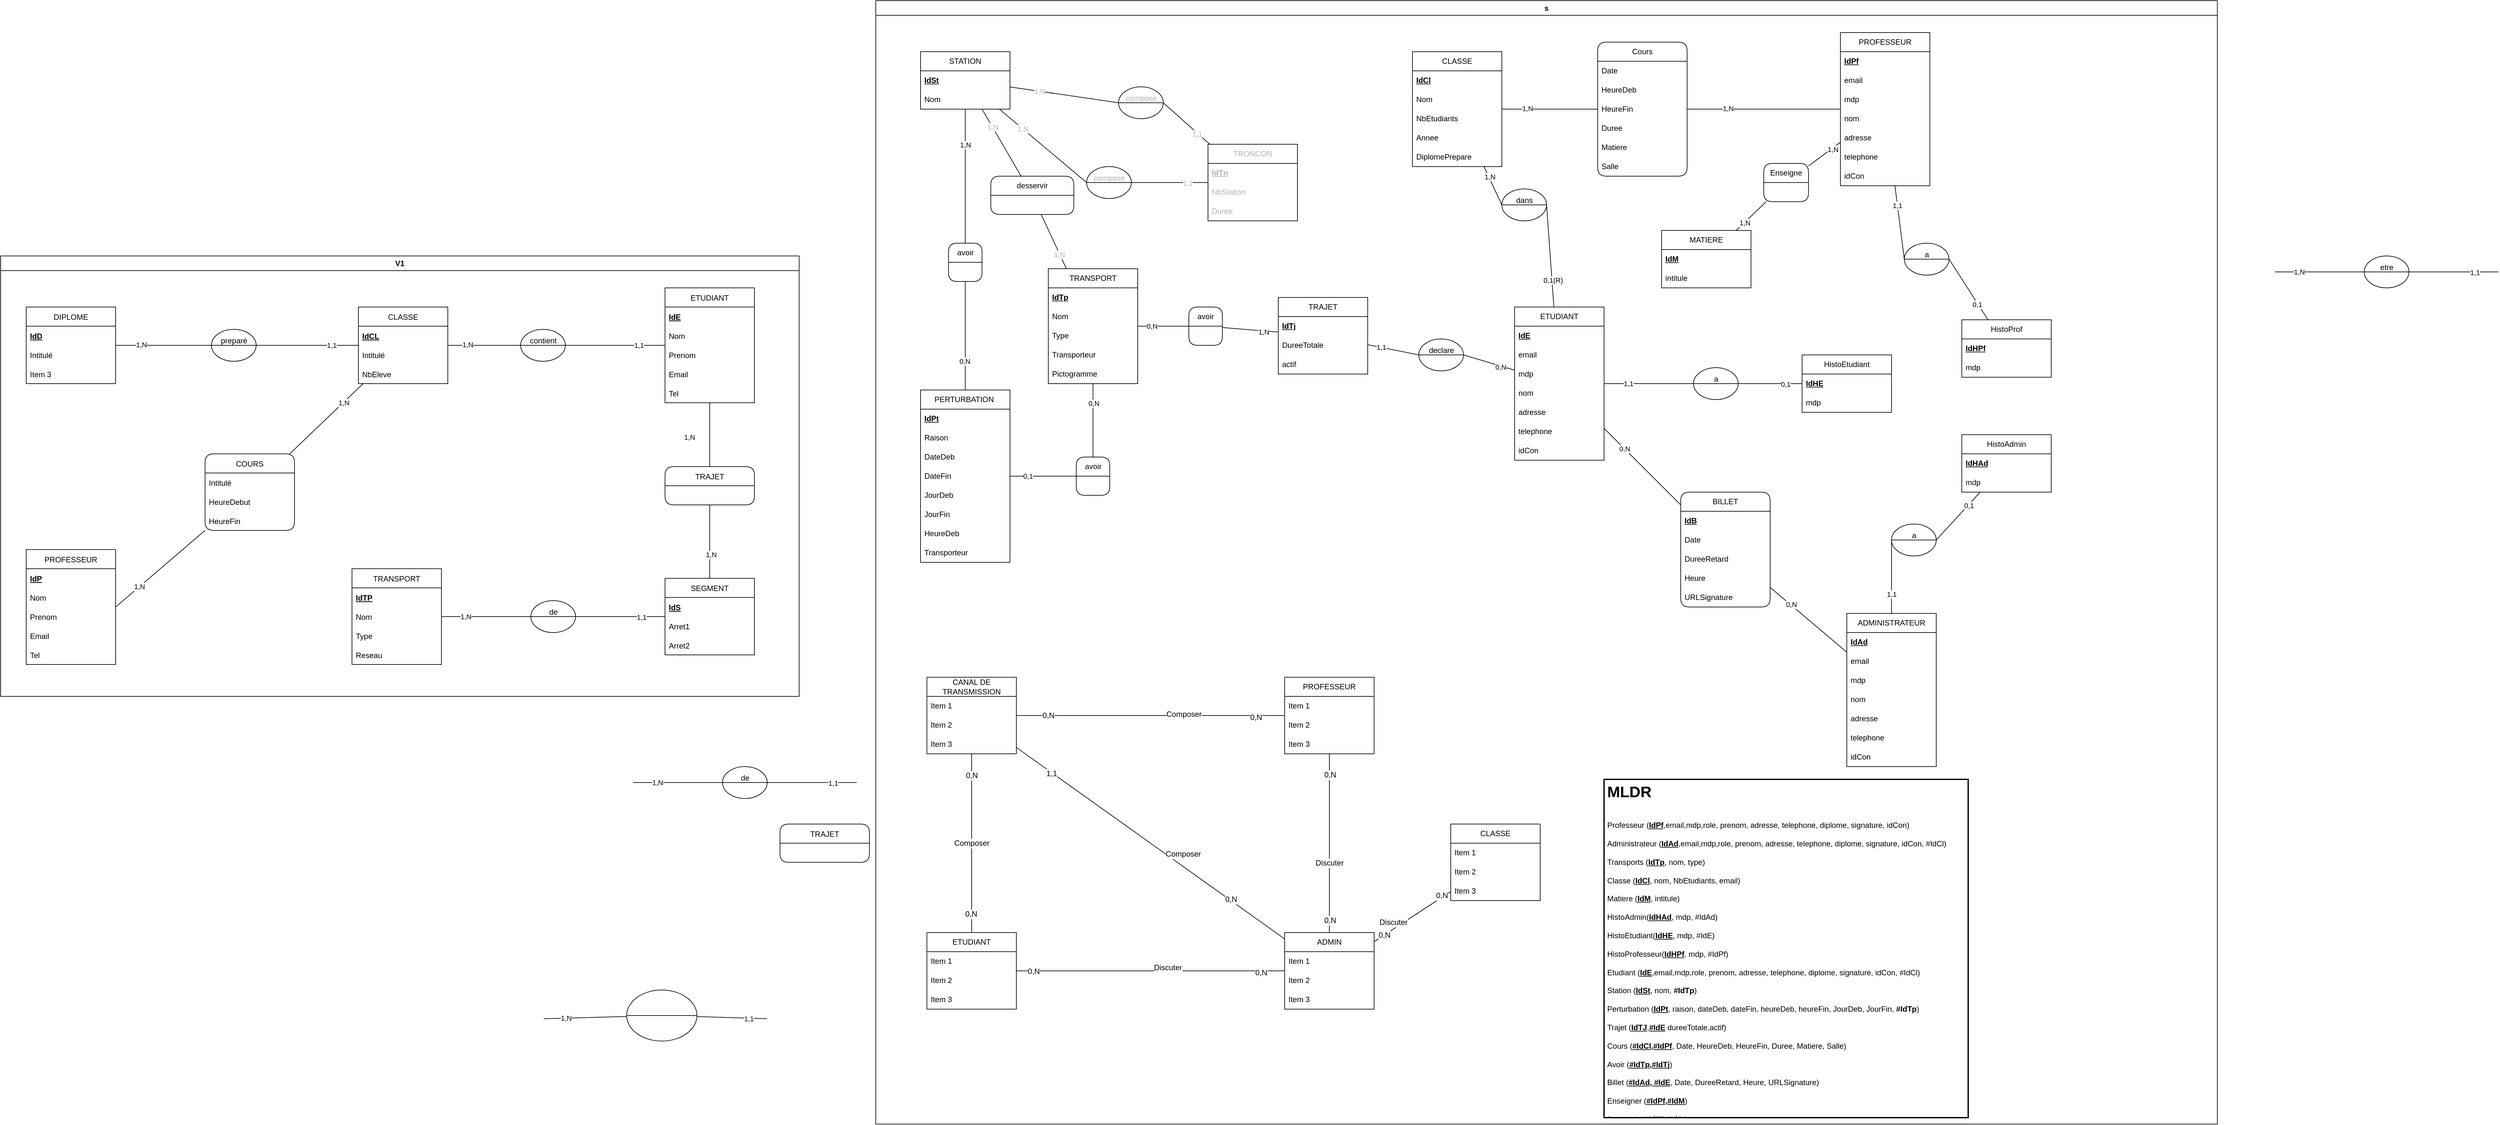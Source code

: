 <mxfile version="20.4.0" type="github">
  <diagram id="ntwZN9jLrbFkZiTQ13Ez" name="Page-1">
    <mxGraphModel dx="2882" dy="2025" grid="1" gridSize="10" guides="1" tooltips="1" connect="1" arrows="1" fold="1" page="1" pageScale="1" pageWidth="827" pageHeight="1169" math="0" shadow="0">
      <root>
        <mxCell id="0" />
        <mxCell id="1" parent="0" />
        <mxCell id="YvM7rf__rvNZfSff4V5Y-11" value="DIPLOME" style="swimlane;fontStyle=0;childLayout=stackLayout;horizontal=1;startSize=30;horizontalStack=0;resizeParent=1;resizeParentMax=0;resizeLast=0;collapsible=1;marginBottom=0;" parent="1" vertex="1">
          <mxGeometry x="-1480" y="160" width="140" height="120" as="geometry" />
        </mxCell>
        <mxCell id="YvM7rf__rvNZfSff4V5Y-12" value="IdD" style="text;strokeColor=none;fillColor=none;align=left;verticalAlign=middle;spacingLeft=4;spacingRight=4;overflow=hidden;points=[[0,0.5],[1,0.5]];portConstraint=eastwest;rotatable=0;fontStyle=5" parent="YvM7rf__rvNZfSff4V5Y-11" vertex="1">
          <mxGeometry y="30" width="140" height="30" as="geometry" />
        </mxCell>
        <mxCell id="YvM7rf__rvNZfSff4V5Y-13" value="Intitulé" style="text;strokeColor=none;fillColor=none;align=left;verticalAlign=middle;spacingLeft=4;spacingRight=4;overflow=hidden;points=[[0,0.5],[1,0.5]];portConstraint=eastwest;rotatable=0;" parent="YvM7rf__rvNZfSff4V5Y-11" vertex="1">
          <mxGeometry y="60" width="140" height="30" as="geometry" />
        </mxCell>
        <mxCell id="YvM7rf__rvNZfSff4V5Y-14" value="Item 3" style="text;strokeColor=none;fillColor=none;align=left;verticalAlign=middle;spacingLeft=4;spacingRight=4;overflow=hidden;points=[[0,0.5],[1,0.5]];portConstraint=eastwest;rotatable=0;" parent="YvM7rf__rvNZfSff4V5Y-11" vertex="1">
          <mxGeometry y="90" width="140" height="30" as="geometry" />
        </mxCell>
        <mxCell id="YvM7rf__rvNZfSff4V5Y-35" value="&lt;div&gt;&lt;br&gt;&lt;/div&gt;&lt;div&gt;preparé&lt;br&gt;&lt;/div&gt;&lt;div&gt;&lt;br&gt;&lt;/div&gt;&lt;div&gt;&lt;br&gt;&lt;/div&gt;" style="shape=ellipse;container=1;horizontal=1;horizontalStack=0;resizeParent=1;resizeParentMax=0;resizeLast=0;html=1;dashed=0;collapsible=0;" parent="1" vertex="1">
          <mxGeometry x="-1190" y="195" width="70" height="50" as="geometry" />
        </mxCell>
        <mxCell id="YvM7rf__rvNZfSff4V5Y-36" value="" style="line;strokeWidth=1;fillColor=none;rotatable=0;labelPosition=right;points=[];portConstraint=eastwest;dashed=0;resizeWidth=1;" parent="YvM7rf__rvNZfSff4V5Y-35" vertex="1">
          <mxGeometry y="22.917" width="70" height="4.167" as="geometry" />
        </mxCell>
        <mxCell id="YvM7rf__rvNZfSff4V5Y-37" value="" style="endArrow=none;html=1;rounded=0;entryX=0;entryY=0.5;entryDx=0;entryDy=0;exitX=1;exitY=0.5;exitDx=0;exitDy=0;" parent="1" source="YvM7rf__rvNZfSff4V5Y-11" target="YvM7rf__rvNZfSff4V5Y-35" edge="1">
          <mxGeometry width="50" height="50" relative="1" as="geometry">
            <mxPoint x="-1300" y="225" as="sourcePoint" />
            <mxPoint x="-1420" y="360" as="targetPoint" />
          </mxGeometry>
        </mxCell>
        <mxCell id="YvM7rf__rvNZfSff4V5Y-38" value="1,N" style="edgeLabel;html=1;align=center;verticalAlign=middle;resizable=0;points=[];" parent="YvM7rf__rvNZfSff4V5Y-37" vertex="1" connectable="0">
          <mxGeometry x="-0.467" y="1" relative="1" as="geometry">
            <mxPoint as="offset" />
          </mxGeometry>
        </mxCell>
        <mxCell id="YvM7rf__rvNZfSff4V5Y-39" value="" style="endArrow=none;html=1;rounded=0;entryX=1;entryY=0.5;entryDx=0;entryDy=0;exitX=0;exitY=0.5;exitDx=0;exitDy=0;" parent="1" source="YvM7rf__rvNZfSff4V5Y-42" target="YvM7rf__rvNZfSff4V5Y-35" edge="1">
          <mxGeometry width="50" height="50" relative="1" as="geometry">
            <mxPoint x="-1040" y="210" as="sourcePoint" />
            <mxPoint x="-1130" y="280" as="targetPoint" />
          </mxGeometry>
        </mxCell>
        <mxCell id="YvM7rf__rvNZfSff4V5Y-40" value="1,1" style="edgeLabel;html=1;align=center;verticalAlign=middle;resizable=0;points=[];" parent="YvM7rf__rvNZfSff4V5Y-39" vertex="1" connectable="0">
          <mxGeometry x="-0.467" relative="1" as="geometry">
            <mxPoint as="offset" />
          </mxGeometry>
        </mxCell>
        <mxCell id="YvM7rf__rvNZfSff4V5Y-42" value="CLASSE" style="swimlane;fontStyle=0;childLayout=stackLayout;horizontal=1;startSize=30;horizontalStack=0;resizeParent=1;resizeParentMax=0;resizeLast=0;collapsible=1;marginBottom=0;rounded=0;" parent="1" vertex="1">
          <mxGeometry x="-960" y="160" width="140" height="120" as="geometry" />
        </mxCell>
        <mxCell id="YvM7rf__rvNZfSff4V5Y-43" value="IdCL" style="text;strokeColor=none;fillColor=none;align=left;verticalAlign=middle;spacingLeft=4;spacingRight=4;overflow=hidden;points=[[0,0.5],[1,0.5]];portConstraint=eastwest;rotatable=0;rounded=1;fontStyle=5" parent="YvM7rf__rvNZfSff4V5Y-42" vertex="1">
          <mxGeometry y="30" width="140" height="30" as="geometry" />
        </mxCell>
        <mxCell id="YvM7rf__rvNZfSff4V5Y-44" value="Intitulé" style="text;strokeColor=none;fillColor=none;align=left;verticalAlign=middle;spacingLeft=4;spacingRight=4;overflow=hidden;points=[[0,0.5],[1,0.5]];portConstraint=eastwest;rotatable=0;rounded=1;" parent="YvM7rf__rvNZfSff4V5Y-42" vertex="1">
          <mxGeometry y="60" width="140" height="30" as="geometry" />
        </mxCell>
        <mxCell id="YvM7rf__rvNZfSff4V5Y-45" value="NbEleve" style="text;strokeColor=none;fillColor=none;align=left;verticalAlign=middle;spacingLeft=4;spacingRight=4;overflow=hidden;points=[[0,0.5],[1,0.5]];portConstraint=eastwest;rotatable=0;rounded=1;" parent="YvM7rf__rvNZfSff4V5Y-42" vertex="1">
          <mxGeometry y="90" width="140" height="30" as="geometry" />
        </mxCell>
        <mxCell id="YvM7rf__rvNZfSff4V5Y-46" value="ETUDIANT" style="swimlane;fontStyle=0;childLayout=stackLayout;horizontal=1;startSize=30;horizontalStack=0;resizeParent=1;resizeParentMax=0;resizeLast=0;collapsible=1;marginBottom=0;rounded=0;" parent="1" vertex="1">
          <mxGeometry x="-480" y="130" width="140" height="180" as="geometry" />
        </mxCell>
        <mxCell id="YvM7rf__rvNZfSff4V5Y-47" value="IdE" style="text;strokeColor=none;fillColor=none;align=left;verticalAlign=middle;spacingLeft=4;spacingRight=4;overflow=hidden;points=[[0,0.5],[1,0.5]];portConstraint=eastwest;rotatable=0;rounded=1;fontStyle=5" parent="YvM7rf__rvNZfSff4V5Y-46" vertex="1">
          <mxGeometry y="30" width="140" height="30" as="geometry" />
        </mxCell>
        <mxCell id="YvM7rf__rvNZfSff4V5Y-48" value="Nom" style="text;strokeColor=none;fillColor=none;align=left;verticalAlign=middle;spacingLeft=4;spacingRight=4;overflow=hidden;points=[[0,0.5],[1,0.5]];portConstraint=eastwest;rotatable=0;rounded=1;" parent="YvM7rf__rvNZfSff4V5Y-46" vertex="1">
          <mxGeometry y="60" width="140" height="30" as="geometry" />
        </mxCell>
        <mxCell id="YvM7rf__rvNZfSff4V5Y-49" value="Prenom" style="text;strokeColor=none;fillColor=none;align=left;verticalAlign=middle;spacingLeft=4;spacingRight=4;overflow=hidden;points=[[0,0.5],[1,0.5]];portConstraint=eastwest;rotatable=0;rounded=1;" parent="YvM7rf__rvNZfSff4V5Y-46" vertex="1">
          <mxGeometry y="90" width="140" height="30" as="geometry" />
        </mxCell>
        <mxCell id="YvM7rf__rvNZfSff4V5Y-52" value="Email    " style="text;strokeColor=none;fillColor=none;align=left;verticalAlign=middle;spacingLeft=4;spacingRight=4;overflow=hidden;points=[[0,0.5],[1,0.5]];portConstraint=eastwest;rotatable=0;rounded=1;" parent="YvM7rf__rvNZfSff4V5Y-46" vertex="1">
          <mxGeometry y="120" width="140" height="30" as="geometry" />
        </mxCell>
        <mxCell id="YvM7rf__rvNZfSff4V5Y-51" value="Tel" style="text;strokeColor=none;fillColor=none;align=left;verticalAlign=middle;spacingLeft=4;spacingRight=4;overflow=hidden;points=[[0,0.5],[1,0.5]];portConstraint=eastwest;rotatable=0;rounded=1;" parent="YvM7rf__rvNZfSff4V5Y-46" vertex="1">
          <mxGeometry y="150" width="140" height="30" as="geometry" />
        </mxCell>
        <mxCell id="YvM7rf__rvNZfSff4V5Y-53" value="&lt;div&gt;&lt;br&gt;&lt;/div&gt;&lt;div&gt;contient&lt;br&gt;&lt;/div&gt;&lt;div&gt;&lt;br&gt;&lt;/div&gt;&lt;div&gt;&lt;br&gt;&lt;/div&gt;" style="shape=ellipse;container=1;horizontal=1;horizontalStack=0;resizeParent=1;resizeParentMax=0;resizeLast=0;html=1;dashed=0;collapsible=0;" parent="1" vertex="1">
          <mxGeometry x="-706" y="195" width="70" height="50" as="geometry" />
        </mxCell>
        <mxCell id="YvM7rf__rvNZfSff4V5Y-54" value="" style="line;strokeWidth=1;fillColor=none;rotatable=0;labelPosition=right;points=[];portConstraint=eastwest;dashed=0;resizeWidth=1;" parent="YvM7rf__rvNZfSff4V5Y-53" vertex="1">
          <mxGeometry y="22.917" width="70" height="4.167" as="geometry" />
        </mxCell>
        <mxCell id="YvM7rf__rvNZfSff4V5Y-55" value="" style="endArrow=none;html=1;rounded=0;entryX=0;entryY=0.5;entryDx=0;entryDy=0;exitX=1;exitY=0.5;exitDx=0;exitDy=0;" parent="1" source="YvM7rf__rvNZfSff4V5Y-42" target="YvM7rf__rvNZfSff4V5Y-53" edge="1">
          <mxGeometry width="50" height="50" relative="1" as="geometry">
            <mxPoint x="-790" y="235" as="sourcePoint" />
            <mxPoint x="-1040" y="560" as="targetPoint" />
          </mxGeometry>
        </mxCell>
        <mxCell id="YvM7rf__rvNZfSff4V5Y-56" value="1,N" style="edgeLabel;html=1;align=center;verticalAlign=middle;resizable=0;points=[];" parent="YvM7rf__rvNZfSff4V5Y-55" vertex="1" connectable="0">
          <mxGeometry x="-0.467" y="1" relative="1" as="geometry">
            <mxPoint as="offset" />
          </mxGeometry>
        </mxCell>
        <mxCell id="YvM7rf__rvNZfSff4V5Y-57" value="" style="endArrow=none;html=1;rounded=0;entryX=1;entryY=0.5;entryDx=0;entryDy=0;" parent="1" source="YvM7rf__rvNZfSff4V5Y-46" target="YvM7rf__rvNZfSff4V5Y-53" edge="1">
          <mxGeometry width="50" height="50" relative="1" as="geometry">
            <mxPoint x="-520" y="220" as="sourcePoint" />
            <mxPoint x="-940" y="480" as="targetPoint" />
          </mxGeometry>
        </mxCell>
        <mxCell id="YvM7rf__rvNZfSff4V5Y-58" value="1,1" style="edgeLabel;html=1;align=center;verticalAlign=middle;resizable=0;points=[];" parent="YvM7rf__rvNZfSff4V5Y-57" vertex="1" connectable="0">
          <mxGeometry x="-0.467" relative="1" as="geometry">
            <mxPoint as="offset" />
          </mxGeometry>
        </mxCell>
        <mxCell id="YvM7rf__rvNZfSff4V5Y-59" value="PROFESSEUR" style="swimlane;fontStyle=0;childLayout=stackLayout;horizontal=1;startSize=30;horizontalStack=0;resizeParent=1;resizeParentMax=0;resizeLast=0;collapsible=1;marginBottom=0;rounded=0;" parent="1" vertex="1">
          <mxGeometry x="-1480" y="540" width="140" height="180" as="geometry" />
        </mxCell>
        <mxCell id="YvM7rf__rvNZfSff4V5Y-60" value="IdP" style="text;strokeColor=none;fillColor=none;align=left;verticalAlign=middle;spacingLeft=4;spacingRight=4;overflow=hidden;points=[[0,0.5],[1,0.5]];portConstraint=eastwest;rotatable=0;rounded=0;fontStyle=5" parent="YvM7rf__rvNZfSff4V5Y-59" vertex="1">
          <mxGeometry y="30" width="140" height="30" as="geometry" />
        </mxCell>
        <mxCell id="YvM7rf__rvNZfSff4V5Y-61" value="Nom    " style="text;strokeColor=none;fillColor=none;align=left;verticalAlign=middle;spacingLeft=4;spacingRight=4;overflow=hidden;points=[[0,0.5],[1,0.5]];portConstraint=eastwest;rotatable=0;rounded=0;" parent="YvM7rf__rvNZfSff4V5Y-59" vertex="1">
          <mxGeometry y="60" width="140" height="30" as="geometry" />
        </mxCell>
        <mxCell id="YvM7rf__rvNZfSff4V5Y-62" value="Prenom" style="text;strokeColor=none;fillColor=none;align=left;verticalAlign=middle;spacingLeft=4;spacingRight=4;overflow=hidden;points=[[0,0.5],[1,0.5]];portConstraint=eastwest;rotatable=0;rounded=0;" parent="YvM7rf__rvNZfSff4V5Y-59" vertex="1">
          <mxGeometry y="90" width="140" height="30" as="geometry" />
        </mxCell>
        <mxCell id="YvM7rf__rvNZfSff4V5Y-63" value="Email    " style="text;strokeColor=none;fillColor=none;align=left;verticalAlign=middle;spacingLeft=4;spacingRight=4;overflow=hidden;points=[[0,0.5],[1,0.5]];portConstraint=eastwest;rotatable=0;rounded=0;" parent="YvM7rf__rvNZfSff4V5Y-59" vertex="1">
          <mxGeometry y="120" width="140" height="30" as="geometry" />
        </mxCell>
        <mxCell id="YvM7rf__rvNZfSff4V5Y-64" value="Tel" style="text;strokeColor=none;fillColor=none;align=left;verticalAlign=middle;spacingLeft=4;spacingRight=4;overflow=hidden;points=[[0,0.5],[1,0.5]];portConstraint=eastwest;rotatable=0;rounded=0;" parent="YvM7rf__rvNZfSff4V5Y-59" vertex="1">
          <mxGeometry y="150" width="140" height="30" as="geometry" />
        </mxCell>
        <mxCell id="YvM7rf__rvNZfSff4V5Y-71" value="" style="endArrow=none;html=1;rounded=0;exitX=1;exitY=0.5;exitDx=0;exitDy=0;" parent="1" source="YvM7rf__rvNZfSff4V5Y-59" target="YvM7rf__rvNZfSff4V5Y-122" edge="1">
          <mxGeometry width="50" height="50" relative="1" as="geometry">
            <mxPoint x="-1320" y="575" as="sourcePoint" />
            <mxPoint x="-1270" y="550" as="targetPoint" />
          </mxGeometry>
        </mxCell>
        <mxCell id="YvM7rf__rvNZfSff4V5Y-72" value="1,N" style="edgeLabel;html=1;align=center;verticalAlign=middle;resizable=0;points=[];" parent="YvM7rf__rvNZfSff4V5Y-71" vertex="1" connectable="0">
          <mxGeometry x="-0.467" y="1" relative="1" as="geometry">
            <mxPoint as="offset" />
          </mxGeometry>
        </mxCell>
        <mxCell id="YvM7rf__rvNZfSff4V5Y-79" value="" style="endArrow=none;html=1;rounded=0;" parent="1" source="YvM7rf__rvNZfSff4V5Y-42" target="YvM7rf__rvNZfSff4V5Y-122" edge="1">
          <mxGeometry width="50" height="50" relative="1" as="geometry">
            <mxPoint x="-660" y="445" as="sourcePoint" />
            <mxPoint x="-910.0" y="365.0" as="targetPoint" />
          </mxGeometry>
        </mxCell>
        <mxCell id="YvM7rf__rvNZfSff4V5Y-80" value="1,N" style="edgeLabel;html=1;align=center;verticalAlign=middle;resizable=0;points=[];" parent="YvM7rf__rvNZfSff4V5Y-79" vertex="1" connectable="0">
          <mxGeometry x="-0.467" relative="1" as="geometry">
            <mxPoint as="offset" />
          </mxGeometry>
        </mxCell>
        <mxCell id="YvM7rf__rvNZfSff4V5Y-81" value="TRANSPORT" style="swimlane;fontStyle=0;childLayout=stackLayout;horizontal=1;startSize=30;horizontalStack=0;resizeParent=1;resizeParentMax=0;resizeLast=0;collapsible=1;marginBottom=0;rounded=0;" parent="1" vertex="1">
          <mxGeometry x="-970" y="570" width="140" height="150" as="geometry" />
        </mxCell>
        <mxCell id="YvM7rf__rvNZfSff4V5Y-82" value="IdTP" style="text;strokeColor=none;fillColor=none;align=left;verticalAlign=middle;spacingLeft=4;spacingRight=4;overflow=hidden;points=[[0,0.5],[1,0.5]];portConstraint=eastwest;rotatable=0;rounded=0;fontStyle=5" parent="YvM7rf__rvNZfSff4V5Y-81" vertex="1">
          <mxGeometry y="30" width="140" height="30" as="geometry" />
        </mxCell>
        <mxCell id="YvM7rf__rvNZfSff4V5Y-83" value="Nom" style="text;strokeColor=none;fillColor=none;align=left;verticalAlign=middle;spacingLeft=4;spacingRight=4;overflow=hidden;points=[[0,0.5],[1,0.5]];portConstraint=eastwest;rotatable=0;rounded=0;" parent="YvM7rf__rvNZfSff4V5Y-81" vertex="1">
          <mxGeometry y="60" width="140" height="30" as="geometry" />
        </mxCell>
        <mxCell id="YvM7rf__rvNZfSff4V5Y-84" value="Type" style="text;strokeColor=none;fillColor=none;align=left;verticalAlign=middle;spacingLeft=4;spacingRight=4;overflow=hidden;points=[[0,0.5],[1,0.5]];portConstraint=eastwest;rotatable=0;rounded=0;" parent="YvM7rf__rvNZfSff4V5Y-81" vertex="1">
          <mxGeometry y="90" width="140" height="30" as="geometry" />
        </mxCell>
        <mxCell id="YvM7rf__rvNZfSff4V5Y-85" value="Reseau" style="text;strokeColor=none;fillColor=none;align=left;verticalAlign=middle;spacingLeft=4;spacingRight=4;overflow=hidden;points=[[0,0.5],[1,0.5]];portConstraint=eastwest;rotatable=0;rounded=0;" parent="YvM7rf__rvNZfSff4V5Y-81" vertex="1">
          <mxGeometry y="120" width="140" height="30" as="geometry" />
        </mxCell>
        <mxCell id="YvM7rf__rvNZfSff4V5Y-87" value="SEGMENT" style="swimlane;fontStyle=0;childLayout=stackLayout;horizontal=1;startSize=30;horizontalStack=0;resizeParent=1;resizeParentMax=0;resizeLast=0;collapsible=1;marginBottom=0;rounded=0;" parent="1" vertex="1">
          <mxGeometry x="-480" y="585" width="140" height="120" as="geometry" />
        </mxCell>
        <mxCell id="YvM7rf__rvNZfSff4V5Y-88" value="IdS" style="text;strokeColor=none;fillColor=none;align=left;verticalAlign=middle;spacingLeft=4;spacingRight=4;overflow=hidden;points=[[0,0.5],[1,0.5]];portConstraint=eastwest;rotatable=0;rounded=0;fontStyle=5" parent="YvM7rf__rvNZfSff4V5Y-87" vertex="1">
          <mxGeometry y="30" width="140" height="30" as="geometry" />
        </mxCell>
        <mxCell id="YvM7rf__rvNZfSff4V5Y-89" value="Arret1" style="text;strokeColor=none;fillColor=none;align=left;verticalAlign=middle;spacingLeft=4;spacingRight=4;overflow=hidden;points=[[0,0.5],[1,0.5]];portConstraint=eastwest;rotatable=0;rounded=0;" parent="YvM7rf__rvNZfSff4V5Y-87" vertex="1">
          <mxGeometry y="60" width="140" height="30" as="geometry" />
        </mxCell>
        <mxCell id="YvM7rf__rvNZfSff4V5Y-90" value="Arret2" style="text;strokeColor=none;fillColor=none;align=left;verticalAlign=middle;spacingLeft=4;spacingRight=4;overflow=hidden;points=[[0,0.5],[1,0.5]];portConstraint=eastwest;rotatable=0;rounded=0;" parent="YvM7rf__rvNZfSff4V5Y-87" vertex="1">
          <mxGeometry y="90" width="140" height="30" as="geometry" />
        </mxCell>
        <mxCell id="YvM7rf__rvNZfSff4V5Y-91" value="&lt;div&gt;de&lt;br&gt;&lt;/div&gt;&lt;div&gt;&lt;br&gt;&lt;/div&gt;" style="shape=ellipse;container=1;horizontal=1;horizontalStack=0;resizeParent=1;resizeParentMax=0;resizeLast=0;html=1;dashed=0;collapsible=0;" parent="1" vertex="1">
          <mxGeometry x="-690" y="620" width="70" height="50" as="geometry" />
        </mxCell>
        <mxCell id="YvM7rf__rvNZfSff4V5Y-92" value="" style="line;strokeWidth=1;fillColor=none;rotatable=0;labelPosition=right;points=[];portConstraint=eastwest;dashed=0;resizeWidth=1;" parent="YvM7rf__rvNZfSff4V5Y-91" vertex="1">
          <mxGeometry y="22.917" width="70" height="4.167" as="geometry" />
        </mxCell>
        <mxCell id="YvM7rf__rvNZfSff4V5Y-93" value="" style="endArrow=none;html=1;rounded=0;entryX=1;entryY=0.5;entryDx=0;entryDy=0;" parent="1" source="YvM7rf__rvNZfSff4V5Y-87" target="YvM7rf__rvNZfSff4V5Y-91" edge="1">
          <mxGeometry width="50" height="50" relative="1" as="geometry">
            <mxPoint x="-340" y="405" as="sourcePoint" />
            <mxPoint x="-650" y="600" as="targetPoint" />
          </mxGeometry>
        </mxCell>
        <mxCell id="YvM7rf__rvNZfSff4V5Y-94" value="1,1" style="edgeLabel;html=1;align=center;verticalAlign=middle;resizable=0;points=[];" parent="YvM7rf__rvNZfSff4V5Y-93" vertex="1" connectable="0">
          <mxGeometry x="-0.467" y="1" relative="1" as="geometry">
            <mxPoint as="offset" />
          </mxGeometry>
        </mxCell>
        <mxCell id="YvM7rf__rvNZfSff4V5Y-95" value="" style="endArrow=none;html=1;rounded=0;entryX=0;entryY=0.5;entryDx=0;entryDy=0;" parent="1" source="YvM7rf__rvNZfSff4V5Y-81" target="YvM7rf__rvNZfSff4V5Y-91" edge="1">
          <mxGeometry width="50" height="50" relative="1" as="geometry">
            <mxPoint x="-890" y="415" as="sourcePoint" />
            <mxPoint x="-970" y="470" as="targetPoint" />
          </mxGeometry>
        </mxCell>
        <mxCell id="YvM7rf__rvNZfSff4V5Y-96" value="1,N" style="edgeLabel;html=1;align=center;verticalAlign=middle;resizable=0;points=[];" parent="YvM7rf__rvNZfSff4V5Y-95" vertex="1" connectable="0">
          <mxGeometry x="-0.467" relative="1" as="geometry">
            <mxPoint as="offset" />
          </mxGeometry>
        </mxCell>
        <mxCell id="YvM7rf__rvNZfSff4V5Y-101" value="TRAJET" style="rounded=1;swimlane;fontStyle=0;childLayout=stackLayout;horizontal=1;startSize=30;horizontalStack=0;resizeParent=1;resizeParentMax=0;resizeLast=0;collapsible=1;marginBottom=0;" parent="1" vertex="1">
          <mxGeometry x="-480" y="410" width="140" height="60" as="geometry" />
        </mxCell>
        <mxCell id="YvM7rf__rvNZfSff4V5Y-117" value="" style="endArrow=none;html=1;rounded=0;" parent="1" source="YvM7rf__rvNZfSff4V5Y-101" target="YvM7rf__rvNZfSff4V5Y-46" edge="1">
          <mxGeometry width="50" height="50" relative="1" as="geometry">
            <mxPoint x="-730" y="420" as="sourcePoint" />
            <mxPoint x="-680" y="370" as="targetPoint" />
          </mxGeometry>
        </mxCell>
        <mxCell id="YvM7rf__rvNZfSff4V5Y-118" value="1,N" style="edgeLabel;html=1;align=center;verticalAlign=middle;resizable=0;points=[];" parent="YvM7rf__rvNZfSff4V5Y-117" vertex="1" connectable="0">
          <mxGeometry x="0.778" relative="1" as="geometry">
            <mxPoint x="-32" y="43" as="offset" />
          </mxGeometry>
        </mxCell>
        <mxCell id="YvM7rf__rvNZfSff4V5Y-119" value="" style="endArrow=none;html=1;rounded=0;" parent="1" source="YvM7rf__rvNZfSff4V5Y-87" target="YvM7rf__rvNZfSff4V5Y-101" edge="1">
          <mxGeometry width="50" height="50" relative="1" as="geometry">
            <mxPoint x="-565.0" y="450" as="sourcePoint" />
            <mxPoint x="-467.5" y="320" as="targetPoint" />
          </mxGeometry>
        </mxCell>
        <mxCell id="YvM7rf__rvNZfSff4V5Y-120" value="1,N" style="edgeLabel;html=1;align=center;verticalAlign=middle;resizable=0;points=[];" parent="YvM7rf__rvNZfSff4V5Y-119" vertex="1" connectable="0">
          <mxGeometry x="0.778" relative="1" as="geometry">
            <mxPoint x="2" y="65" as="offset" />
          </mxGeometry>
        </mxCell>
        <mxCell id="YvM7rf__rvNZfSff4V5Y-122" value="COURS" style="rounded=1;swimlane;fontStyle=0;childLayout=stackLayout;horizontal=1;startSize=30;horizontalStack=0;resizeParent=1;resizeParentMax=0;resizeLast=0;collapsible=1;marginBottom=0;" parent="1" vertex="1">
          <mxGeometry x="-1200" y="390" width="140" height="120" as="geometry" />
        </mxCell>
        <mxCell id="YvM7rf__rvNZfSff4V5Y-123" value="Intitulé" style="text;strokeColor=none;fillColor=none;align=left;verticalAlign=middle;spacingLeft=4;spacingRight=4;overflow=hidden;points=[[0,0.5],[1,0.5]];portConstraint=eastwest;rotatable=0;" parent="YvM7rf__rvNZfSff4V5Y-122" vertex="1">
          <mxGeometry y="30" width="140" height="30" as="geometry" />
        </mxCell>
        <mxCell id="YvM7rf__rvNZfSff4V5Y-124" value="HeureDebut    " style="text;strokeColor=none;fillColor=none;align=left;verticalAlign=middle;spacingLeft=4;spacingRight=4;overflow=hidden;points=[[0,0.5],[1,0.5]];portConstraint=eastwest;rotatable=0;" parent="YvM7rf__rvNZfSff4V5Y-122" vertex="1">
          <mxGeometry y="60" width="140" height="30" as="geometry" />
        </mxCell>
        <mxCell id="YvM7rf__rvNZfSff4V5Y-125" value="HeureFin" style="text;strokeColor=none;fillColor=none;align=left;verticalAlign=middle;spacingLeft=4;spacingRight=4;overflow=hidden;points=[[0,0.5],[1,0.5]];portConstraint=eastwest;rotatable=0;" parent="YvM7rf__rvNZfSff4V5Y-122" vertex="1">
          <mxGeometry y="90" width="140" height="30" as="geometry" />
        </mxCell>
        <mxCell id="u7hhSnUpqo7W0qD7Zvtp-2" value="V1" style="swimlane;whiteSpace=wrap;html=1;" parent="1" vertex="1">
          <mxGeometry x="-1520" y="80" width="1250" height="690" as="geometry" />
        </mxCell>
        <mxCell id="u7hhSnUpqo7W0qD7Zvtp-3" value="s" style="swimlane;whiteSpace=wrap;html=1;" parent="1" vertex="1">
          <mxGeometry x="-150" y="-320" width="2100" height="1760" as="geometry" />
        </mxCell>
        <mxCell id="u7hhSnUpqo7W0qD7Zvtp-20" value="TRANSPORT" style="swimlane;fontStyle=0;childLayout=stackLayout;horizontal=1;startSize=30;horizontalStack=0;resizeParent=1;resizeParentMax=0;resizeLast=0;collapsible=1;marginBottom=0;whiteSpace=wrap;html=1;" parent="u7hhSnUpqo7W0qD7Zvtp-3" vertex="1">
          <mxGeometry x="270" y="420" width="140" height="180" as="geometry" />
        </mxCell>
        <mxCell id="u7hhSnUpqo7W0qD7Zvtp-21" value="&lt;div&gt;IdTp&lt;/div&gt;" style="text;strokeColor=none;fillColor=none;align=left;verticalAlign=middle;spacingLeft=4;spacingRight=4;overflow=hidden;points=[[0,0.5],[1,0.5]];portConstraint=eastwest;rotatable=0;whiteSpace=wrap;html=1;fontStyle=5" parent="u7hhSnUpqo7W0qD7Zvtp-20" vertex="1">
          <mxGeometry y="30" width="140" height="30" as="geometry" />
        </mxCell>
        <mxCell id="u7hhSnUpqo7W0qD7Zvtp-22" value="Nom" style="text;strokeColor=none;fillColor=none;align=left;verticalAlign=middle;spacingLeft=4;spacingRight=4;overflow=hidden;points=[[0,0.5],[1,0.5]];portConstraint=eastwest;rotatable=0;whiteSpace=wrap;html=1;" parent="u7hhSnUpqo7W0qD7Zvtp-20" vertex="1">
          <mxGeometry y="60" width="140" height="30" as="geometry" />
        </mxCell>
        <mxCell id="aZVgKQXxo3GAIQlFuhNd-25" value="Type" style="text;strokeColor=none;fillColor=none;align=left;verticalAlign=middle;spacingLeft=4;spacingRight=4;overflow=hidden;points=[[0,0.5],[1,0.5]];portConstraint=eastwest;rotatable=0;whiteSpace=wrap;html=1;" parent="u7hhSnUpqo7W0qD7Zvtp-20" vertex="1">
          <mxGeometry y="90" width="140" height="30" as="geometry" />
        </mxCell>
        <mxCell id="80Ay_-JoKYpEI_YeU6IU-19" value="&lt;div&gt;Transporteur&lt;/div&gt;" style="text;strokeColor=none;fillColor=none;align=left;verticalAlign=middle;spacingLeft=4;spacingRight=4;overflow=hidden;points=[[0,0.5],[1,0.5]];portConstraint=eastwest;rotatable=0;whiteSpace=wrap;html=1;" parent="u7hhSnUpqo7W0qD7Zvtp-20" vertex="1">
          <mxGeometry y="120" width="140" height="30" as="geometry" />
        </mxCell>
        <mxCell id="80Ay_-JoKYpEI_YeU6IU-20" value="Pictogramme" style="text;strokeColor=none;fillColor=none;align=left;verticalAlign=middle;spacingLeft=4;spacingRight=4;overflow=hidden;points=[[0,0.5],[1,0.5]];portConstraint=eastwest;rotatable=0;whiteSpace=wrap;html=1;" parent="u7hhSnUpqo7W0qD7Zvtp-20" vertex="1">
          <mxGeometry y="150" width="140" height="30" as="geometry" />
        </mxCell>
        <mxCell id="u7hhSnUpqo7W0qD7Zvtp-4" value="Cours" style="swimlane;fontStyle=0;childLayout=stackLayout;horizontal=1;startSize=30;horizontalStack=0;resizeParent=1;resizeParentMax=0;resizeLast=0;collapsible=1;marginBottom=0;whiteSpace=wrap;html=1;rounded=1;" parent="u7hhSnUpqo7W0qD7Zvtp-3" vertex="1">
          <mxGeometry x="1130" y="65" width="140" height="210" as="geometry" />
        </mxCell>
        <mxCell id="u7hhSnUpqo7W0qD7Zvtp-6" value="Date" style="text;strokeColor=none;fillColor=none;align=left;verticalAlign=middle;spacingLeft=4;spacingRight=4;overflow=hidden;points=[[0,0.5],[1,0.5]];portConstraint=eastwest;rotatable=0;whiteSpace=wrap;html=1;" parent="u7hhSnUpqo7W0qD7Zvtp-4" vertex="1">
          <mxGeometry y="30" width="140" height="30" as="geometry" />
        </mxCell>
        <mxCell id="u7hhSnUpqo7W0qD7Zvtp-7" value="HeureDeb" style="text;strokeColor=none;fillColor=none;align=left;verticalAlign=middle;spacingLeft=4;spacingRight=4;overflow=hidden;points=[[0,0.5],[1,0.5]];portConstraint=eastwest;rotatable=0;whiteSpace=wrap;html=1;" parent="u7hhSnUpqo7W0qD7Zvtp-4" vertex="1">
          <mxGeometry y="60" width="140" height="30" as="geometry" />
        </mxCell>
        <mxCell id="-849NrVBAGsqTV4DPG-j-9" value="HeureFin" style="text;strokeColor=none;fillColor=none;align=left;verticalAlign=middle;spacingLeft=4;spacingRight=4;overflow=hidden;points=[[0,0.5],[1,0.5]];portConstraint=eastwest;rotatable=0;whiteSpace=wrap;html=1;" parent="u7hhSnUpqo7W0qD7Zvtp-4" vertex="1">
          <mxGeometry y="90" width="140" height="30" as="geometry" />
        </mxCell>
        <mxCell id="-849NrVBAGsqTV4DPG-j-11" value="Duree" style="text;strokeColor=none;fillColor=none;align=left;verticalAlign=middle;spacingLeft=4;spacingRight=4;overflow=hidden;points=[[0,0.5],[1,0.5]];portConstraint=eastwest;rotatable=0;whiteSpace=wrap;html=1;" parent="u7hhSnUpqo7W0qD7Zvtp-4" vertex="1">
          <mxGeometry y="120" width="140" height="30" as="geometry" />
        </mxCell>
        <mxCell id="-849NrVBAGsqTV4DPG-j-10" value="Matiere" style="text;strokeColor=none;fillColor=none;align=left;verticalAlign=middle;spacingLeft=4;spacingRight=4;overflow=hidden;points=[[0,0.5],[1,0.5]];portConstraint=eastwest;rotatable=0;whiteSpace=wrap;html=1;" parent="u7hhSnUpqo7W0qD7Zvtp-4" vertex="1">
          <mxGeometry y="150" width="140" height="30" as="geometry" />
        </mxCell>
        <mxCell id="-849NrVBAGsqTV4DPG-j-12" value="Salle" style="text;strokeColor=none;fillColor=none;align=left;verticalAlign=middle;spacingLeft=4;spacingRight=4;overflow=hidden;points=[[0,0.5],[1,0.5]];portConstraint=eastwest;rotatable=0;whiteSpace=wrap;html=1;" parent="u7hhSnUpqo7W0qD7Zvtp-4" vertex="1">
          <mxGeometry y="180" width="140" height="30" as="geometry" />
        </mxCell>
        <mxCell id="u7hhSnUpqo7W0qD7Zvtp-8" value="CLASSE" style="swimlane;fontStyle=0;childLayout=stackLayout;horizontal=1;startSize=30;horizontalStack=0;resizeParent=1;resizeParentMax=0;resizeLast=0;collapsible=1;marginBottom=0;whiteSpace=wrap;html=1;" parent="u7hhSnUpqo7W0qD7Zvtp-3" vertex="1">
          <mxGeometry x="840" y="80" width="140" height="180" as="geometry" />
        </mxCell>
        <mxCell id="u7hhSnUpqo7W0qD7Zvtp-9" value="&lt;b&gt;&lt;u&gt;IdC&lt;/u&gt;&lt;/b&gt;&lt;u&gt;&lt;b&gt;l&lt;/b&gt;&lt;/u&gt;" style="text;strokeColor=none;fillColor=none;align=left;verticalAlign=middle;spacingLeft=4;spacingRight=4;overflow=hidden;points=[[0,0.5],[1,0.5]];portConstraint=eastwest;rotatable=0;whiteSpace=wrap;html=1;" parent="u7hhSnUpqo7W0qD7Zvtp-8" vertex="1">
          <mxGeometry y="30" width="140" height="30" as="geometry" />
        </mxCell>
        <mxCell id="u7hhSnUpqo7W0qD7Zvtp-10" value="Nom" style="text;strokeColor=none;fillColor=none;align=left;verticalAlign=middle;spacingLeft=4;spacingRight=4;overflow=hidden;points=[[0,0.5],[1,0.5]];portConstraint=eastwest;rotatable=0;whiteSpace=wrap;html=1;" parent="u7hhSnUpqo7W0qD7Zvtp-8" vertex="1">
          <mxGeometry y="60" width="140" height="30" as="geometry" />
        </mxCell>
        <mxCell id="u7hhSnUpqo7W0qD7Zvtp-11" value="NbEtudiants" style="text;strokeColor=none;fillColor=none;align=left;verticalAlign=middle;spacingLeft=4;spacingRight=4;overflow=hidden;points=[[0,0.5],[1,0.5]];portConstraint=eastwest;rotatable=0;whiteSpace=wrap;html=1;" parent="u7hhSnUpqo7W0qD7Zvtp-8" vertex="1">
          <mxGeometry y="90" width="140" height="30" as="geometry" />
        </mxCell>
        <mxCell id="xehu0sOBvwEI1pdX7CBe-30" value="Annee" style="text;strokeColor=none;fillColor=none;align=left;verticalAlign=middle;spacingLeft=4;spacingRight=4;overflow=hidden;points=[[0,0.5],[1,0.5]];portConstraint=eastwest;rotatable=0;whiteSpace=wrap;html=1;" vertex="1" parent="u7hhSnUpqo7W0qD7Zvtp-8">
          <mxGeometry y="120" width="140" height="30" as="geometry" />
        </mxCell>
        <mxCell id="-849NrVBAGsqTV4DPG-j-14" value="DiplomePrepare" style="text;strokeColor=none;fillColor=none;align=left;verticalAlign=middle;spacingLeft=4;spacingRight=4;overflow=hidden;points=[[0,0.5],[1,0.5]];portConstraint=eastwest;rotatable=0;whiteSpace=wrap;html=1;" parent="u7hhSnUpqo7W0qD7Zvtp-8" vertex="1">
          <mxGeometry y="150" width="140" height="30" as="geometry" />
        </mxCell>
        <mxCell id="aPZHVaGw-qCN1YjfvWMK-61" value="" style="endArrow=none;html=1;rounded=0;" parent="u7hhSnUpqo7W0qD7Zvtp-3" source="u7hhSnUpqo7W0qD7Zvtp-8" target="u7hhSnUpqo7W0qD7Zvtp-4" edge="1">
          <mxGeometry width="50" height="50" relative="1" as="geometry">
            <mxPoint x="1480" y="400" as="sourcePoint" />
            <mxPoint x="1220" y="435" as="targetPoint" />
          </mxGeometry>
        </mxCell>
        <mxCell id="aPZHVaGw-qCN1YjfvWMK-62" value="1,N" style="edgeLabel;html=1;align=center;verticalAlign=middle;resizable=0;points=[];" parent="aPZHVaGw-qCN1YjfvWMK-61" vertex="1" connectable="0">
          <mxGeometry x="-0.467" y="1" relative="1" as="geometry">
            <mxPoint as="offset" />
          </mxGeometry>
        </mxCell>
        <mxCell id="aPZHVaGw-qCN1YjfvWMK-65" value="&lt;div&gt;dans&lt;/div&gt;&lt;div&gt;&lt;br&gt;&lt;/div&gt;" style="shape=ellipse;container=1;horizontal=1;horizontalStack=0;resizeParent=1;resizeParentMax=0;resizeLast=0;html=1;dashed=0;collapsible=0;direction=west;" parent="u7hhSnUpqo7W0qD7Zvtp-3" vertex="1">
          <mxGeometry x="980" y="295" width="70" height="50" as="geometry" />
        </mxCell>
        <mxCell id="aPZHVaGw-qCN1YjfvWMK-66" value="" style="line;strokeWidth=1;fillColor=none;rotatable=0;labelPosition=right;points=[];portConstraint=eastwest;dashed=0;resizeWidth=1;" parent="aPZHVaGw-qCN1YjfvWMK-65" vertex="1">
          <mxGeometry y="22.917" width="70" height="4.167" as="geometry" />
        </mxCell>
        <mxCell id="aPZHVaGw-qCN1YjfvWMK-69" value="" style="endArrow=none;html=1;rounded=0;entryX=0;entryY=0.5;entryDx=0;entryDy=0;" parent="u7hhSnUpqo7W0qD7Zvtp-3" source="80Ay_-JoKYpEI_YeU6IU-62" target="aPZHVaGw-qCN1YjfvWMK-65" edge="1">
          <mxGeometry width="50" height="50" relative="1" as="geometry">
            <mxPoint x="704.449" y="485" as="sourcePoint" />
            <mxPoint x="680" y="365" as="targetPoint" />
          </mxGeometry>
        </mxCell>
        <mxCell id="aPZHVaGw-qCN1YjfvWMK-70" value="0,1(R)" style="edgeLabel;html=1;align=center;verticalAlign=middle;resizable=0;points=[];" parent="aPZHVaGw-qCN1YjfvWMK-69" vertex="1" connectable="0">
          <mxGeometry x="-0.467" relative="1" as="geometry">
            <mxPoint x="1" as="offset" />
          </mxGeometry>
        </mxCell>
        <mxCell id="aPZHVaGw-qCN1YjfvWMK-67" value="" style="endArrow=none;html=1;rounded=0;entryX=1;entryY=0.5;entryDx=0;entryDy=0;" parent="u7hhSnUpqo7W0qD7Zvtp-3" source="u7hhSnUpqo7W0qD7Zvtp-8" target="aPZHVaGw-qCN1YjfvWMK-65" edge="1">
          <mxGeometry width="50" height="50" relative="1" as="geometry">
            <mxPoint x="1150" y="545" as="sourcePoint" />
            <mxPoint x="1080" y="495" as="targetPoint" />
          </mxGeometry>
        </mxCell>
        <mxCell id="aPZHVaGw-qCN1YjfvWMK-68" value="1,N" style="edgeLabel;html=1;align=center;verticalAlign=middle;resizable=0;points=[];" parent="aPZHVaGw-qCN1YjfvWMK-67" vertex="1" connectable="0">
          <mxGeometry x="-0.467" y="1" relative="1" as="geometry">
            <mxPoint as="offset" />
          </mxGeometry>
        </mxCell>
        <mxCell id="-849NrVBAGsqTV4DPG-j-76" style="edgeStyle=none;rounded=0;orthogonalLoop=1;jettySize=auto;html=1;fontSize=12;endArrow=none;endFill=0;" parent="u7hhSnUpqo7W0qD7Zvtp-3" source="-849NrVBAGsqTV4DPG-j-64" target="-849NrVBAGsqTV4DPG-j-56" edge="1">
          <mxGeometry relative="1" as="geometry" />
        </mxCell>
        <mxCell id="-849NrVBAGsqTV4DPG-j-77" value="Discuter" style="edgeLabel;html=1;align=center;verticalAlign=middle;resizable=0;points=[];fontSize=12;" parent="-849NrVBAGsqTV4DPG-j-76" vertex="1" connectable="0">
          <mxGeometry x="0.217" relative="1" as="geometry">
            <mxPoint as="offset" />
          </mxGeometry>
        </mxCell>
        <mxCell id="-849NrVBAGsqTV4DPG-j-96" value="0,N" style="edgeLabel;html=1;align=center;verticalAlign=middle;resizable=0;points=[];fontSize=12;" parent="-849NrVBAGsqTV4DPG-j-76" vertex="1" connectable="0">
          <mxGeometry x="0.862" y="1" relative="1" as="geometry">
            <mxPoint as="offset" />
          </mxGeometry>
        </mxCell>
        <mxCell id="-849NrVBAGsqTV4DPG-j-97" value="0,N" style="edgeLabel;html=1;align=center;verticalAlign=middle;resizable=0;points=[];fontSize=12;" parent="-849NrVBAGsqTV4DPG-j-76" vertex="1" connectable="0">
          <mxGeometry x="-0.769" y="1" relative="1" as="geometry">
            <mxPoint as="offset" />
          </mxGeometry>
        </mxCell>
        <mxCell id="-849NrVBAGsqTV4DPG-j-81" style="edgeStyle=none;rounded=0;orthogonalLoop=1;jettySize=auto;html=1;fontSize=12;endArrow=none;endFill=0;" parent="u7hhSnUpqo7W0qD7Zvtp-3" source="-849NrVBAGsqTV4DPG-j-64" target="-849NrVBAGsqTV4DPG-j-52" edge="1">
          <mxGeometry relative="1" as="geometry" />
        </mxCell>
        <mxCell id="-849NrVBAGsqTV4DPG-j-82" value="Composer" style="edgeLabel;html=1;align=center;verticalAlign=middle;resizable=0;points=[];fontSize=12;" parent="-849NrVBAGsqTV4DPG-j-81" vertex="1" connectable="0">
          <mxGeometry x="-0.246" y="-2" relative="1" as="geometry">
            <mxPoint as="offset" />
          </mxGeometry>
        </mxCell>
        <mxCell id="-849NrVBAGsqTV4DPG-j-91" value="0,N" style="edgeLabel;html=1;align=center;verticalAlign=middle;resizable=0;points=[];fontSize=12;" parent="-849NrVBAGsqTV4DPG-j-81" vertex="1" connectable="0">
          <mxGeometry x="0.766" relative="1" as="geometry">
            <mxPoint x="1" as="offset" />
          </mxGeometry>
        </mxCell>
        <mxCell id="-849NrVBAGsqTV4DPG-j-106" value="0,N" style="edgeLabel;html=1;align=center;verticalAlign=middle;resizable=0;points=[];fontSize=12;" parent="-849NrVBAGsqTV4DPG-j-81" vertex="1" connectable="0">
          <mxGeometry x="-0.786" y="3" relative="1" as="geometry">
            <mxPoint as="offset" />
          </mxGeometry>
        </mxCell>
        <mxCell id="-849NrVBAGsqTV4DPG-j-64" value="PROFESSEUR" style="swimlane;fontStyle=0;childLayout=stackLayout;horizontal=1;startSize=30;horizontalStack=0;resizeParent=1;resizeParentMax=0;resizeLast=0;collapsible=1;marginBottom=0;whiteSpace=wrap;html=1;rounded=0;fontSize=12;glass=0;swimlaneLine=1;" parent="u7hhSnUpqo7W0qD7Zvtp-3" vertex="1">
          <mxGeometry x="640" y="1060" width="140" height="120" as="geometry" />
        </mxCell>
        <mxCell id="-849NrVBAGsqTV4DPG-j-65" value="Item 1" style="text;strokeColor=none;fillColor=none;align=left;verticalAlign=middle;spacingLeft=4;spacingRight=4;overflow=hidden;points=[[0,0.5],[1,0.5]];portConstraint=eastwest;rotatable=0;whiteSpace=wrap;html=1;rounded=1;fontSize=12;" parent="-849NrVBAGsqTV4DPG-j-64" vertex="1">
          <mxGeometry y="30" width="140" height="30" as="geometry" />
        </mxCell>
        <mxCell id="-849NrVBAGsqTV4DPG-j-66" value="Item 2" style="text;strokeColor=none;fillColor=none;align=left;verticalAlign=middle;spacingLeft=4;spacingRight=4;overflow=hidden;points=[[0,0.5],[1,0.5]];portConstraint=eastwest;rotatable=0;whiteSpace=wrap;html=1;rounded=1;fontSize=12;" parent="-849NrVBAGsqTV4DPG-j-64" vertex="1">
          <mxGeometry y="60" width="140" height="30" as="geometry" />
        </mxCell>
        <mxCell id="-849NrVBAGsqTV4DPG-j-67" value="Item 3" style="text;strokeColor=none;fillColor=none;align=left;verticalAlign=middle;spacingLeft=4;spacingRight=4;overflow=hidden;points=[[0,0.5],[1,0.5]];portConstraint=eastwest;rotatable=0;whiteSpace=wrap;html=1;rounded=1;fontSize=12;" parent="-849NrVBAGsqTV4DPG-j-64" vertex="1">
          <mxGeometry y="90" width="140" height="30" as="geometry" />
        </mxCell>
        <mxCell id="-849NrVBAGsqTV4DPG-j-60" value="CLASSE" style="swimlane;fontStyle=0;childLayout=stackLayout;horizontal=1;startSize=30;horizontalStack=0;resizeParent=1;resizeParentMax=0;resizeLast=0;collapsible=1;marginBottom=0;whiteSpace=wrap;html=1;rounded=0;fontSize=12;glass=0;swimlaneLine=1;" parent="u7hhSnUpqo7W0qD7Zvtp-3" vertex="1">
          <mxGeometry x="900" y="1290" width="140" height="120" as="geometry" />
        </mxCell>
        <mxCell id="-849NrVBAGsqTV4DPG-j-61" value="Item 1" style="text;strokeColor=none;fillColor=none;align=left;verticalAlign=middle;spacingLeft=4;spacingRight=4;overflow=hidden;points=[[0,0.5],[1,0.5]];portConstraint=eastwest;rotatable=0;whiteSpace=wrap;html=1;rounded=1;fontSize=12;" parent="-849NrVBAGsqTV4DPG-j-60" vertex="1">
          <mxGeometry y="30" width="140" height="30" as="geometry" />
        </mxCell>
        <mxCell id="-849NrVBAGsqTV4DPG-j-62" value="Item 2" style="text;strokeColor=none;fillColor=none;align=left;verticalAlign=middle;spacingLeft=4;spacingRight=4;overflow=hidden;points=[[0,0.5],[1,0.5]];portConstraint=eastwest;rotatable=0;whiteSpace=wrap;html=1;rounded=1;fontSize=12;" parent="-849NrVBAGsqTV4DPG-j-60" vertex="1">
          <mxGeometry y="60" width="140" height="30" as="geometry" />
        </mxCell>
        <mxCell id="-849NrVBAGsqTV4DPG-j-63" value="Item 3" style="text;strokeColor=none;fillColor=none;align=left;verticalAlign=middle;spacingLeft=4;spacingRight=4;overflow=hidden;points=[[0,0.5],[1,0.5]];portConstraint=eastwest;rotatable=0;whiteSpace=wrap;html=1;rounded=1;fontSize=12;" parent="-849NrVBAGsqTV4DPG-j-60" vertex="1">
          <mxGeometry y="90" width="140" height="30" as="geometry" />
        </mxCell>
        <mxCell id="-849NrVBAGsqTV4DPG-j-78" style="edgeStyle=none;rounded=0;orthogonalLoop=1;jettySize=auto;html=1;fontSize=12;endArrow=none;endFill=0;" parent="u7hhSnUpqo7W0qD7Zvtp-3" source="-849NrVBAGsqTV4DPG-j-56" target="-849NrVBAGsqTV4DPG-j-60" edge="1">
          <mxGeometry relative="1" as="geometry" />
        </mxCell>
        <mxCell id="-849NrVBAGsqTV4DPG-j-79" value="Discuter" style="edgeLabel;html=1;align=center;verticalAlign=middle;resizable=0;points=[];fontSize=12;" parent="-849NrVBAGsqTV4DPG-j-78" vertex="1" connectable="0">
          <mxGeometry x="-0.179" y="-1" relative="1" as="geometry">
            <mxPoint x="-20" y="1" as="offset" />
          </mxGeometry>
        </mxCell>
        <mxCell id="-849NrVBAGsqTV4DPG-j-100" value="0,N" style="edgeLabel;html=1;align=center;verticalAlign=middle;resizable=0;points=[];fontSize=12;" parent="-849NrVBAGsqTV4DPG-j-78" vertex="1" connectable="0">
          <mxGeometry x="0.874" y="-1" relative="1" as="geometry">
            <mxPoint x="-7" as="offset" />
          </mxGeometry>
        </mxCell>
        <mxCell id="-849NrVBAGsqTV4DPG-j-101" value="0,N" style="edgeLabel;html=1;align=center;verticalAlign=middle;resizable=0;points=[];fontSize=12;" parent="-849NrVBAGsqTV4DPG-j-78" vertex="1" connectable="0">
          <mxGeometry x="-0.742" relative="1" as="geometry">
            <mxPoint as="offset" />
          </mxGeometry>
        </mxCell>
        <mxCell id="-849NrVBAGsqTV4DPG-j-83" style="edgeStyle=none;rounded=0;orthogonalLoop=1;jettySize=auto;html=1;fontSize=12;endArrow=none;endFill=0;" parent="u7hhSnUpqo7W0qD7Zvtp-3" source="-849NrVBAGsqTV4DPG-j-56" target="-849NrVBAGsqTV4DPG-j-52" edge="1">
          <mxGeometry relative="1" as="geometry" />
        </mxCell>
        <mxCell id="-849NrVBAGsqTV4DPG-j-84" value="Composer" style="edgeLabel;html=1;align=center;verticalAlign=middle;resizable=0;points=[];fontSize=12;" parent="-849NrVBAGsqTV4DPG-j-83" vertex="1" connectable="0">
          <mxGeometry x="-0.296" y="-2" relative="1" as="geometry">
            <mxPoint x="-13" y="-26" as="offset" />
          </mxGeometry>
        </mxCell>
        <mxCell id="-849NrVBAGsqTV4DPG-j-92" value="1,1" style="edgeLabel;html=1;align=center;verticalAlign=middle;resizable=0;points=[];fontSize=12;" parent="-849NrVBAGsqTV4DPG-j-83" vertex="1" connectable="0">
          <mxGeometry x="0.735" y="2" relative="1" as="geometry">
            <mxPoint as="offset" />
          </mxGeometry>
        </mxCell>
        <mxCell id="-849NrVBAGsqTV4DPG-j-93" value="0,N" style="edgeLabel;html=1;align=center;verticalAlign=middle;resizable=0;points=[];fontSize=12;" parent="-849NrVBAGsqTV4DPG-j-83" vertex="1" connectable="0">
          <mxGeometry x="-0.595" y="-2" relative="1" as="geometry">
            <mxPoint as="offset" />
          </mxGeometry>
        </mxCell>
        <mxCell id="-849NrVBAGsqTV4DPG-j-85" style="edgeStyle=none;rounded=0;orthogonalLoop=1;jettySize=auto;html=1;fontSize=12;endArrow=none;endFill=0;" parent="u7hhSnUpqo7W0qD7Zvtp-3" source="-849NrVBAGsqTV4DPG-j-56" target="-849NrVBAGsqTV4DPG-j-48" edge="1">
          <mxGeometry relative="1" as="geometry" />
        </mxCell>
        <mxCell id="-849NrVBAGsqTV4DPG-j-86" value="Discuter" style="edgeLabel;html=1;align=center;verticalAlign=middle;resizable=0;points=[];fontSize=12;" parent="-849NrVBAGsqTV4DPG-j-85" vertex="1" connectable="0">
          <mxGeometry x="-0.129" y="-5" relative="1" as="geometry">
            <mxPoint as="offset" />
          </mxGeometry>
        </mxCell>
        <mxCell id="-849NrVBAGsqTV4DPG-j-94" value="0,N" style="edgeLabel;html=1;align=center;verticalAlign=middle;resizable=0;points=[];fontSize=12;" parent="-849NrVBAGsqTV4DPG-j-85" vertex="1" connectable="0">
          <mxGeometry x="0.871" y="1" relative="1" as="geometry">
            <mxPoint as="offset" />
          </mxGeometry>
        </mxCell>
        <mxCell id="-849NrVBAGsqTV4DPG-j-95" value="0,N" style="edgeLabel;html=1;align=center;verticalAlign=middle;resizable=0;points=[];fontSize=12;" parent="-849NrVBAGsqTV4DPG-j-85" vertex="1" connectable="0">
          <mxGeometry x="-0.824" y="3" relative="1" as="geometry">
            <mxPoint as="offset" />
          </mxGeometry>
        </mxCell>
        <mxCell id="-849NrVBAGsqTV4DPG-j-56" value="ADMIN" style="swimlane;fontStyle=0;childLayout=stackLayout;horizontal=1;startSize=30;horizontalStack=0;resizeParent=1;resizeParentMax=0;resizeLast=0;collapsible=1;marginBottom=0;whiteSpace=wrap;html=1;rounded=0;fontSize=12;glass=0;swimlaneLine=1;" parent="u7hhSnUpqo7W0qD7Zvtp-3" vertex="1">
          <mxGeometry x="640" y="1460" width="140" height="120" as="geometry" />
        </mxCell>
        <mxCell id="-849NrVBAGsqTV4DPG-j-57" value="Item 1" style="text;strokeColor=none;fillColor=none;align=left;verticalAlign=middle;spacingLeft=4;spacingRight=4;overflow=hidden;points=[[0,0.5],[1,0.5]];portConstraint=eastwest;rotatable=0;whiteSpace=wrap;html=1;rounded=1;fontSize=12;" parent="-849NrVBAGsqTV4DPG-j-56" vertex="1">
          <mxGeometry y="30" width="140" height="30" as="geometry" />
        </mxCell>
        <mxCell id="-849NrVBAGsqTV4DPG-j-58" value="Item 2" style="text;strokeColor=none;fillColor=none;align=left;verticalAlign=middle;spacingLeft=4;spacingRight=4;overflow=hidden;points=[[0,0.5],[1,0.5]];portConstraint=eastwest;rotatable=0;whiteSpace=wrap;html=1;rounded=1;fontSize=12;" parent="-849NrVBAGsqTV4DPG-j-56" vertex="1">
          <mxGeometry y="60" width="140" height="30" as="geometry" />
        </mxCell>
        <mxCell id="-849NrVBAGsqTV4DPG-j-59" value="Item 3" style="text;strokeColor=none;fillColor=none;align=left;verticalAlign=middle;spacingLeft=4;spacingRight=4;overflow=hidden;points=[[0,0.5],[1,0.5]];portConstraint=eastwest;rotatable=0;whiteSpace=wrap;html=1;rounded=1;fontSize=12;" parent="-849NrVBAGsqTV4DPG-j-56" vertex="1">
          <mxGeometry y="90" width="140" height="30" as="geometry" />
        </mxCell>
        <mxCell id="-849NrVBAGsqTV4DPG-j-52" value="CANAL DE TRANSMISSION" style="swimlane;fontStyle=0;childLayout=stackLayout;horizontal=1;startSize=30;horizontalStack=0;resizeParent=1;resizeParentMax=0;resizeLast=0;collapsible=1;marginBottom=0;whiteSpace=wrap;html=1;rounded=0;fontSize=12;glass=0;swimlaneLine=1;" parent="u7hhSnUpqo7W0qD7Zvtp-3" vertex="1">
          <mxGeometry x="80" y="1060" width="140" height="120" as="geometry" />
        </mxCell>
        <mxCell id="-849NrVBAGsqTV4DPG-j-53" value="Item 1" style="text;strokeColor=none;fillColor=none;align=left;verticalAlign=middle;spacingLeft=4;spacingRight=4;overflow=hidden;points=[[0,0.5],[1,0.5]];portConstraint=eastwest;rotatable=0;whiteSpace=wrap;html=1;rounded=1;fontSize=12;" parent="-849NrVBAGsqTV4DPG-j-52" vertex="1">
          <mxGeometry y="30" width="140" height="30" as="geometry" />
        </mxCell>
        <mxCell id="-849NrVBAGsqTV4DPG-j-54" value="Item 2" style="text;strokeColor=none;fillColor=none;align=left;verticalAlign=middle;spacingLeft=4;spacingRight=4;overflow=hidden;points=[[0,0.5],[1,0.5]];portConstraint=eastwest;rotatable=0;whiteSpace=wrap;html=1;rounded=1;fontSize=12;" parent="-849NrVBAGsqTV4DPG-j-52" vertex="1">
          <mxGeometry y="60" width="140" height="30" as="geometry" />
        </mxCell>
        <mxCell id="-849NrVBAGsqTV4DPG-j-55" value="Item 3" style="text;strokeColor=none;fillColor=none;align=left;verticalAlign=middle;spacingLeft=4;spacingRight=4;overflow=hidden;points=[[0,0.5],[1,0.5]];portConstraint=eastwest;rotatable=0;whiteSpace=wrap;html=1;rounded=1;fontSize=12;" parent="-849NrVBAGsqTV4DPG-j-52" vertex="1">
          <mxGeometry y="90" width="140" height="30" as="geometry" />
        </mxCell>
        <mxCell id="-849NrVBAGsqTV4DPG-j-80" value="Composer" style="edgeStyle=none;rounded=0;orthogonalLoop=1;jettySize=auto;html=1;fontSize=12;endArrow=none;endFill=0;" parent="u7hhSnUpqo7W0qD7Zvtp-3" source="-849NrVBAGsqTV4DPG-j-48" target="-849NrVBAGsqTV4DPG-j-52" edge="1">
          <mxGeometry relative="1" as="geometry" />
        </mxCell>
        <mxCell id="-849NrVBAGsqTV4DPG-j-89" value="0,N" style="edgeLabel;html=1;align=center;verticalAlign=middle;resizable=0;points=[];fontSize=12;" parent="-849NrVBAGsqTV4DPG-j-80" vertex="1" connectable="0">
          <mxGeometry x="-0.79" y="1" relative="1" as="geometry">
            <mxPoint as="offset" />
          </mxGeometry>
        </mxCell>
        <mxCell id="-849NrVBAGsqTV4DPG-j-90" value="0,N" style="edgeLabel;html=1;align=center;verticalAlign=middle;resizable=0;points=[];fontSize=12;" parent="-849NrVBAGsqTV4DPG-j-80" vertex="1" connectable="0">
          <mxGeometry x="0.762" relative="1" as="geometry">
            <mxPoint as="offset" />
          </mxGeometry>
        </mxCell>
        <mxCell id="-849NrVBAGsqTV4DPG-j-48" value="ETUDIANT" style="swimlane;fontStyle=0;childLayout=stackLayout;horizontal=1;startSize=30;horizontalStack=0;resizeParent=1;resizeParentMax=0;resizeLast=0;collapsible=1;marginBottom=0;whiteSpace=wrap;html=1;rounded=0;fontSize=12;glass=0;swimlaneLine=1;" parent="u7hhSnUpqo7W0qD7Zvtp-3" vertex="1">
          <mxGeometry x="80" y="1460" width="140" height="120" as="geometry" />
        </mxCell>
        <mxCell id="-849NrVBAGsqTV4DPG-j-49" value="Item 1" style="text;strokeColor=none;fillColor=none;align=left;verticalAlign=middle;spacingLeft=4;spacingRight=4;overflow=hidden;points=[[0,0.5],[1,0.5]];portConstraint=eastwest;rotatable=0;whiteSpace=wrap;html=1;rounded=1;fontSize=12;" parent="-849NrVBAGsqTV4DPG-j-48" vertex="1">
          <mxGeometry y="30" width="140" height="30" as="geometry" />
        </mxCell>
        <mxCell id="-849NrVBAGsqTV4DPG-j-50" value="Item 2" style="text;strokeColor=none;fillColor=none;align=left;verticalAlign=middle;spacingLeft=4;spacingRight=4;overflow=hidden;points=[[0,0.5],[1,0.5]];portConstraint=eastwest;rotatable=0;whiteSpace=wrap;html=1;rounded=1;fontSize=12;" parent="-849NrVBAGsqTV4DPG-j-48" vertex="1">
          <mxGeometry y="60" width="140" height="30" as="geometry" />
        </mxCell>
        <mxCell id="-849NrVBAGsqTV4DPG-j-51" value="Item 3" style="text;strokeColor=none;fillColor=none;align=left;verticalAlign=middle;spacingLeft=4;spacingRight=4;overflow=hidden;points=[[0,0.5],[1,0.5]];portConstraint=eastwest;rotatable=0;whiteSpace=wrap;html=1;rounded=1;fontSize=12;" parent="-849NrVBAGsqTV4DPG-j-48" vertex="1">
          <mxGeometry y="90" width="140" height="30" as="geometry" />
        </mxCell>
        <mxCell id="aZVgKQXxo3GAIQlFuhNd-21" value="TRONCON" style="swimlane;fontStyle=0;childLayout=stackLayout;horizontal=1;startSize=30;horizontalStack=0;resizeParent=1;resizeParentMax=0;resizeLast=0;collapsible=1;marginBottom=0;whiteSpace=wrap;html=1;fontColor=#B3B3B3;" parent="u7hhSnUpqo7W0qD7Zvtp-3" vertex="1">
          <mxGeometry x="520" y="225" width="140" height="120" as="geometry" />
        </mxCell>
        <mxCell id="aZVgKQXxo3GAIQlFuhNd-22" value="&lt;b&gt;&lt;u&gt;IdTn&lt;/u&gt;&lt;/b&gt;" style="text;strokeColor=none;fillColor=none;align=left;verticalAlign=middle;spacingLeft=4;spacingRight=4;overflow=hidden;points=[[0,0.5],[1,0.5]];portConstraint=eastwest;rotatable=0;whiteSpace=wrap;html=1;fontColor=#B3B3B3;" parent="aZVgKQXxo3GAIQlFuhNd-21" vertex="1">
          <mxGeometry y="30" width="140" height="30" as="geometry" />
        </mxCell>
        <mxCell id="aZVgKQXxo3GAIQlFuhNd-79" value="&lt;div&gt;NbStation&lt;/div&gt;" style="text;strokeColor=none;fillColor=none;align=left;verticalAlign=middle;spacingLeft=4;spacingRight=4;overflow=hidden;points=[[0,0.5],[1,0.5]];portConstraint=eastwest;rotatable=0;whiteSpace=wrap;html=1;fontColor=#B3B3B3;" parent="aZVgKQXxo3GAIQlFuhNd-21" vertex="1">
          <mxGeometry y="60" width="140" height="30" as="geometry" />
        </mxCell>
        <mxCell id="aZVgKQXxo3GAIQlFuhNd-80" value="Duree" style="text;strokeColor=none;fillColor=none;align=left;verticalAlign=middle;spacingLeft=4;spacingRight=4;overflow=hidden;points=[[0,0.5],[1,0.5]];portConstraint=eastwest;rotatable=0;whiteSpace=wrap;html=1;fontColor=#B3B3B3;" parent="aZVgKQXxo3GAIQlFuhNd-21" vertex="1">
          <mxGeometry y="90" width="140" height="30" as="geometry" />
        </mxCell>
        <mxCell id="aZVgKQXxo3GAIQlFuhNd-26" value="STATION" style="swimlane;fontStyle=0;childLayout=stackLayout;horizontal=1;startSize=30;horizontalStack=0;resizeParent=1;resizeParentMax=0;resizeLast=0;collapsible=1;marginBottom=0;whiteSpace=wrap;html=1;fontColor=#000000;" parent="u7hhSnUpqo7W0qD7Zvtp-3" vertex="1">
          <mxGeometry x="70" y="80" width="140" height="90" as="geometry" />
        </mxCell>
        <mxCell id="aZVgKQXxo3GAIQlFuhNd-27" value="&lt;u&gt;IdSt&lt;/u&gt;" style="text;strokeColor=none;fillColor=none;align=left;verticalAlign=middle;spacingLeft=4;spacingRight=4;overflow=hidden;points=[[0,0.5],[1,0.5]];portConstraint=eastwest;rotatable=0;whiteSpace=wrap;html=1;fontStyle=5;fontColor=#000000;" parent="aZVgKQXxo3GAIQlFuhNd-26" vertex="1">
          <mxGeometry y="30" width="140" height="30" as="geometry" />
        </mxCell>
        <mxCell id="aZVgKQXxo3GAIQlFuhNd-28" value="Nom" style="text;strokeColor=none;fillColor=none;align=left;verticalAlign=middle;spacingLeft=4;spacingRight=4;overflow=hidden;points=[[0,0.5],[1,0.5]];portConstraint=eastwest;rotatable=0;whiteSpace=wrap;html=1;fontColor=#000000;" parent="aZVgKQXxo3GAIQlFuhNd-26" vertex="1">
          <mxGeometry y="60" width="140" height="30" as="geometry" />
        </mxCell>
        <mxCell id="aZVgKQXxo3GAIQlFuhNd-33" value="" style="endArrow=none;html=1;rounded=0;fontColor=#B3B3B3;" parent="u7hhSnUpqo7W0qD7Zvtp-3" source="u7hhSnUpqo7W0qD7Zvtp-20" target="xehu0sOBvwEI1pdX7CBe-59" edge="1">
          <mxGeometry width="50" height="50" relative="1" as="geometry">
            <mxPoint x="760" y="70" as="sourcePoint" />
            <mxPoint x="224.444" y="310" as="targetPoint" />
          </mxGeometry>
        </mxCell>
        <mxCell id="aZVgKQXxo3GAIQlFuhNd-34" value="1,N" style="edgeLabel;html=1;align=center;verticalAlign=middle;resizable=0;points=[];fontColor=#B3B3B3;" parent="aZVgKQXxo3GAIQlFuhNd-33" vertex="1" connectable="0">
          <mxGeometry x="-0.467" y="1" relative="1" as="geometry">
            <mxPoint as="offset" />
          </mxGeometry>
        </mxCell>
        <mxCell id="aZVgKQXxo3GAIQlFuhNd-35" value="" style="endArrow=none;html=1;rounded=0;fontColor=#B3B3B3;" parent="u7hhSnUpqo7W0qD7Zvtp-3" source="aZVgKQXxo3GAIQlFuhNd-26" target="xehu0sOBvwEI1pdX7CBe-59" edge="1">
          <mxGeometry width="50" height="50" relative="1" as="geometry">
            <mxPoint x="410" y="70" as="sourcePoint" />
            <mxPoint x="210.0" y="260" as="targetPoint" />
          </mxGeometry>
        </mxCell>
        <mxCell id="aZVgKQXxo3GAIQlFuhNd-36" value="&lt;div&gt;1,N&lt;/div&gt;" style="edgeLabel;html=1;align=center;verticalAlign=middle;resizable=0;points=[];fontColor=#B3B3B3;" parent="aZVgKQXxo3GAIQlFuhNd-35" vertex="1" connectable="0">
          <mxGeometry x="-0.467" relative="1" as="geometry">
            <mxPoint as="offset" />
          </mxGeometry>
        </mxCell>
        <mxCell id="aZVgKQXxo3GAIQlFuhNd-45" value="TRAJET" style="swimlane;fontStyle=0;childLayout=stackLayout;horizontal=1;startSize=30;horizontalStack=0;resizeParent=1;resizeParentMax=0;resizeLast=0;collapsible=1;marginBottom=0;whiteSpace=wrap;html=1;" parent="u7hhSnUpqo7W0qD7Zvtp-3" vertex="1">
          <mxGeometry x="630" y="465" width="140" height="120" as="geometry" />
        </mxCell>
        <mxCell id="aZVgKQXxo3GAIQlFuhNd-46" value="&lt;u&gt;&lt;b&gt;IdTj&lt;/b&gt;&lt;/u&gt;" style="text;strokeColor=none;fillColor=none;align=left;verticalAlign=middle;spacingLeft=4;spacingRight=4;overflow=hidden;points=[[0,0.5],[1,0.5]];portConstraint=eastwest;rotatable=0;whiteSpace=wrap;html=1;" parent="aZVgKQXxo3GAIQlFuhNd-45" vertex="1">
          <mxGeometry y="30" width="140" height="30" as="geometry" />
        </mxCell>
        <mxCell id="aZVgKQXxo3GAIQlFuhNd-47" value="DureeTotale" style="text;strokeColor=none;fillColor=none;align=left;verticalAlign=middle;spacingLeft=4;spacingRight=4;overflow=hidden;points=[[0,0.5],[1,0.5]];portConstraint=eastwest;rotatable=0;whiteSpace=wrap;html=1;" parent="aZVgKQXxo3GAIQlFuhNd-45" vertex="1">
          <mxGeometry y="60" width="140" height="30" as="geometry" />
        </mxCell>
        <mxCell id="xehu0sOBvwEI1pdX7CBe-31" value="actif" style="text;strokeColor=none;fillColor=none;align=left;verticalAlign=middle;spacingLeft=4;spacingRight=4;overflow=hidden;points=[[0,0.5],[1,0.5]];portConstraint=eastwest;rotatable=0;whiteSpace=wrap;html=1;" vertex="1" parent="aZVgKQXxo3GAIQlFuhNd-45">
          <mxGeometry y="90" width="140" height="30" as="geometry" />
        </mxCell>
        <mxCell id="aZVgKQXxo3GAIQlFuhNd-49" value="&lt;div&gt;compose&lt;/div&gt;&lt;div&gt;&lt;br&gt;&lt;/div&gt;" style="shape=ellipse;container=1;horizontal=1;horizontalStack=0;resizeParent=1;resizeParentMax=0;resizeLast=0;html=1;dashed=0;collapsible=0;fontColor=#B3B3B3;" parent="u7hhSnUpqo7W0qD7Zvtp-3" vertex="1">
          <mxGeometry x="380" y="135" width="70" height="50" as="geometry" />
        </mxCell>
        <mxCell id="aZVgKQXxo3GAIQlFuhNd-50" value="" style="line;strokeWidth=1;fillColor=none;rotatable=0;labelPosition=right;points=[];portConstraint=eastwest;dashed=0;resizeWidth=1;fontColor=#B3B3B3;" parent="aZVgKQXxo3GAIQlFuhNd-49" vertex="1">
          <mxGeometry y="22.917" width="70" height="4.167" as="geometry" />
        </mxCell>
        <mxCell id="aZVgKQXxo3GAIQlFuhNd-51" value="" style="endArrow=none;html=1;rounded=0;entryX=1;entryY=0.5;entryDx=0;entryDy=0;fontColor=#B3B3B3;" parent="u7hhSnUpqo7W0qD7Zvtp-3" source="aZVgKQXxo3GAIQlFuhNd-21" target="aZVgKQXxo3GAIQlFuhNd-49" edge="1">
          <mxGeometry width="50" height="50" relative="1" as="geometry">
            <mxPoint x="650" y="145" as="sourcePoint" />
            <mxPoint x="480" y="100" as="targetPoint" />
          </mxGeometry>
        </mxCell>
        <mxCell id="aZVgKQXxo3GAIQlFuhNd-52" value="1,1" style="edgeLabel;html=1;align=center;verticalAlign=middle;resizable=0;points=[];fontColor=#B3B3B3;" parent="aZVgKQXxo3GAIQlFuhNd-51" vertex="1" connectable="0">
          <mxGeometry x="-0.467" y="1" relative="1" as="geometry">
            <mxPoint as="offset" />
          </mxGeometry>
        </mxCell>
        <mxCell id="aZVgKQXxo3GAIQlFuhNd-53" value="" style="endArrow=none;html=1;rounded=0;entryX=0;entryY=0.5;entryDx=0;entryDy=0;fontColor=#B3B3B3;" parent="u7hhSnUpqo7W0qD7Zvtp-3" source="aZVgKQXxo3GAIQlFuhNd-26" target="aZVgKQXxo3GAIQlFuhNd-49" edge="1">
          <mxGeometry width="50" height="50" relative="1" as="geometry">
            <mxPoint x="300" y="145" as="sourcePoint" />
            <mxPoint x="160" y="-30" as="targetPoint" />
          </mxGeometry>
        </mxCell>
        <mxCell id="aZVgKQXxo3GAIQlFuhNd-54" value="1,N" style="edgeLabel;html=1;align=center;verticalAlign=middle;resizable=0;points=[];fontColor=#B3B3B3;" parent="aZVgKQXxo3GAIQlFuhNd-53" vertex="1" connectable="0">
          <mxGeometry x="-0.467" relative="1" as="geometry">
            <mxPoint as="offset" />
          </mxGeometry>
        </mxCell>
        <mxCell id="aZVgKQXxo3GAIQlFuhNd-55" value="BILLET" style="swimlane;fontStyle=0;childLayout=stackLayout;horizontal=1;startSize=30;horizontalStack=0;resizeParent=1;resizeParentMax=0;resizeLast=0;collapsible=1;marginBottom=0;whiteSpace=wrap;html=1;rounded=1;" parent="u7hhSnUpqo7W0qD7Zvtp-3" vertex="1">
          <mxGeometry x="1260" y="770" width="140" height="180" as="geometry" />
        </mxCell>
        <mxCell id="aZVgKQXxo3GAIQlFuhNd-56" value="&lt;b&gt;&lt;u&gt;IdB&lt;/u&gt;&lt;/b&gt;" style="text;strokeColor=none;fillColor=none;align=left;verticalAlign=middle;spacingLeft=4;spacingRight=4;overflow=hidden;points=[[0,0.5],[1,0.5]];portConstraint=eastwest;rotatable=0;whiteSpace=wrap;html=1;" parent="aZVgKQXxo3GAIQlFuhNd-55" vertex="1">
          <mxGeometry y="30" width="140" height="30" as="geometry" />
        </mxCell>
        <mxCell id="aZVgKQXxo3GAIQlFuhNd-57" value="Date" style="text;strokeColor=none;fillColor=none;align=left;verticalAlign=middle;spacingLeft=4;spacingRight=4;overflow=hidden;points=[[0,0.5],[1,0.5]];portConstraint=eastwest;rotatable=0;whiteSpace=wrap;html=1;" parent="aZVgKQXxo3GAIQlFuhNd-55" vertex="1">
          <mxGeometry y="60" width="140" height="30" as="geometry" />
        </mxCell>
        <mxCell id="aZVgKQXxo3GAIQlFuhNd-58" value="DureeRetard" style="text;strokeColor=none;fillColor=none;align=left;verticalAlign=middle;spacingLeft=4;spacingRight=4;overflow=hidden;points=[[0,0.5],[1,0.5]];portConstraint=eastwest;rotatable=0;whiteSpace=wrap;html=1;" parent="aZVgKQXxo3GAIQlFuhNd-55" vertex="1">
          <mxGeometry y="90" width="140" height="30" as="geometry" />
        </mxCell>
        <mxCell id="aZVgKQXxo3GAIQlFuhNd-59" value="Heure" style="text;strokeColor=none;fillColor=none;align=left;verticalAlign=middle;spacingLeft=4;spacingRight=4;overflow=hidden;points=[[0,0.5],[1,0.5]];portConstraint=eastwest;rotatable=0;whiteSpace=wrap;html=1;" parent="aZVgKQXxo3GAIQlFuhNd-55" vertex="1">
          <mxGeometry y="120" width="140" height="30" as="geometry" />
        </mxCell>
        <mxCell id="aZVgKQXxo3GAIQlFuhNd-66" value="URLSignature" style="text;strokeColor=none;fillColor=none;align=left;verticalAlign=middle;spacingLeft=4;spacingRight=4;overflow=hidden;points=[[0,0.5],[1,0.5]];portConstraint=eastwest;rotatable=0;whiteSpace=wrap;html=1;" parent="aZVgKQXxo3GAIQlFuhNd-55" vertex="1">
          <mxGeometry y="150" width="140" height="30" as="geometry" />
        </mxCell>
        <mxCell id="aZVgKQXxo3GAIQlFuhNd-67" value="&lt;div&gt;declare&lt;/div&gt;&lt;div&gt;&lt;br&gt;&lt;/div&gt;" style="shape=ellipse;container=1;horizontal=1;horizontalStack=0;resizeParent=1;resizeParentMax=0;resizeLast=0;html=1;dashed=0;collapsible=0;" parent="u7hhSnUpqo7W0qD7Zvtp-3" vertex="1">
          <mxGeometry x="850" y="530" width="70" height="50" as="geometry" />
        </mxCell>
        <mxCell id="aZVgKQXxo3GAIQlFuhNd-68" value="" style="line;strokeWidth=1;fillColor=none;rotatable=0;labelPosition=right;points=[];portConstraint=eastwest;dashed=0;resizeWidth=1;" parent="aZVgKQXxo3GAIQlFuhNd-67" vertex="1">
          <mxGeometry y="22.917" width="70" height="4.167" as="geometry" />
        </mxCell>
        <mxCell id="aZVgKQXxo3GAIQlFuhNd-69" value="" style="endArrow=none;html=1;rounded=0;entryX=1;entryY=0.5;entryDx=0;entryDy=0;" parent="u7hhSnUpqo7W0qD7Zvtp-3" source="80Ay_-JoKYpEI_YeU6IU-62" target="aZVgKQXxo3GAIQlFuhNd-67" edge="1">
          <mxGeometry width="50" height="50" relative="1" as="geometry">
            <mxPoint x="1010" y="608.75" as="sourcePoint" />
            <mxPoint x="750" y="560" as="targetPoint" />
          </mxGeometry>
        </mxCell>
        <mxCell id="aZVgKQXxo3GAIQlFuhNd-70" value="0,N" style="edgeLabel;html=1;align=center;verticalAlign=middle;resizable=0;points=[];" parent="aZVgKQXxo3GAIQlFuhNd-69" vertex="1" connectable="0">
          <mxGeometry x="-0.467" y="1" relative="1" as="geometry">
            <mxPoint as="offset" />
          </mxGeometry>
        </mxCell>
        <mxCell id="aZVgKQXxo3GAIQlFuhNd-71" value="" style="endArrow=none;html=1;rounded=0;entryX=0;entryY=0.5;entryDx=0;entryDy=0;" parent="u7hhSnUpqo7W0qD7Zvtp-3" source="aZVgKQXxo3GAIQlFuhNd-45" target="aZVgKQXxo3GAIQlFuhNd-67" edge="1">
          <mxGeometry width="50" height="50" relative="1" as="geometry">
            <mxPoint x="570" y="605" as="sourcePoint" />
            <mxPoint x="430" y="430" as="targetPoint" />
          </mxGeometry>
        </mxCell>
        <mxCell id="aZVgKQXxo3GAIQlFuhNd-72" value="1,1" style="edgeLabel;html=1;align=center;verticalAlign=middle;resizable=0;points=[];" parent="aZVgKQXxo3GAIQlFuhNd-71" vertex="1" connectable="0">
          <mxGeometry x="-0.467" relative="1" as="geometry">
            <mxPoint as="offset" />
          </mxGeometry>
        </mxCell>
        <mxCell id="aZVgKQXxo3GAIQlFuhNd-75" value="" style="endArrow=none;html=1;rounded=0;" parent="u7hhSnUpqo7W0qD7Zvtp-3" source="aZVgKQXxo3GAIQlFuhNd-45" target="80Ay_-JoKYpEI_YeU6IU-1" edge="1">
          <mxGeometry width="50" height="50" relative="1" as="geometry">
            <mxPoint x="880" y="492.92" as="sourcePoint" />
            <mxPoint x="460" y="626.667" as="targetPoint" />
          </mxGeometry>
        </mxCell>
        <mxCell id="aZVgKQXxo3GAIQlFuhNd-76" value="1,N" style="edgeLabel;html=1;align=center;verticalAlign=middle;resizable=0;points=[];" parent="aZVgKQXxo3GAIQlFuhNd-75" vertex="1" connectable="0">
          <mxGeometry x="-0.467" y="1" relative="1" as="geometry">
            <mxPoint as="offset" />
          </mxGeometry>
        </mxCell>
        <mxCell id="aZVgKQXxo3GAIQlFuhNd-77" value="" style="endArrow=none;html=1;rounded=0;" parent="u7hhSnUpqo7W0qD7Zvtp-3" source="u7hhSnUpqo7W0qD7Zvtp-20" target="80Ay_-JoKYpEI_YeU6IU-1" edge="1">
          <mxGeometry width="50" height="50" relative="1" as="geometry">
            <mxPoint x="530" y="492.92" as="sourcePoint" />
            <mxPoint x="390" y="609.556" as="targetPoint" />
          </mxGeometry>
        </mxCell>
        <mxCell id="aZVgKQXxo3GAIQlFuhNd-78" value="&lt;div&gt;0,N&lt;/div&gt;" style="edgeLabel;html=1;align=center;verticalAlign=middle;resizable=0;points=[];" parent="aZVgKQXxo3GAIQlFuhNd-77" vertex="1" connectable="0">
          <mxGeometry x="-0.467" relative="1" as="geometry">
            <mxPoint as="offset" />
          </mxGeometry>
        </mxCell>
        <mxCell id="aZVgKQXxo3GAIQlFuhNd-81" value="&lt;div&gt;compose&lt;/div&gt;&lt;div&gt;&lt;br&gt;&lt;/div&gt;" style="shape=ellipse;container=1;horizontal=1;horizontalStack=0;resizeParent=1;resizeParentMax=0;resizeLast=0;html=1;dashed=0;collapsible=0;fontColor=#B3B3B3;" parent="u7hhSnUpqo7W0qD7Zvtp-3" vertex="1">
          <mxGeometry x="330" y="260" width="70" height="50" as="geometry" />
        </mxCell>
        <mxCell id="aZVgKQXxo3GAIQlFuhNd-82" value="" style="line;strokeWidth=1;fillColor=none;rotatable=0;labelPosition=right;points=[];portConstraint=eastwest;dashed=0;resizeWidth=1;fontColor=#B3B3B3;" parent="aZVgKQXxo3GAIQlFuhNd-81" vertex="1">
          <mxGeometry y="22.917" width="70" height="4.167" as="geometry" />
        </mxCell>
        <mxCell id="aZVgKQXxo3GAIQlFuhNd-83" value="" style="endArrow=none;html=1;rounded=0;entryX=1;entryY=0.5;entryDx=0;entryDy=0;fontColor=#B3B3B3;" parent="u7hhSnUpqo7W0qD7Zvtp-3" source="aZVgKQXxo3GAIQlFuhNd-21" target="aZVgKQXxo3GAIQlFuhNd-81" edge="1">
          <mxGeometry width="50" height="50" relative="1" as="geometry">
            <mxPoint x="595" y="385" as="sourcePoint" />
            <mxPoint x="425" y="340" as="targetPoint" />
          </mxGeometry>
        </mxCell>
        <mxCell id="aZVgKQXxo3GAIQlFuhNd-84" value="1,1" style="edgeLabel;html=1;align=center;verticalAlign=middle;resizable=0;points=[];fontColor=#B3B3B3;" parent="aZVgKQXxo3GAIQlFuhNd-83" vertex="1" connectable="0">
          <mxGeometry x="-0.467" y="1" relative="1" as="geometry">
            <mxPoint as="offset" />
          </mxGeometry>
        </mxCell>
        <mxCell id="aZVgKQXxo3GAIQlFuhNd-85" value="" style="endArrow=none;html=1;rounded=0;entryX=0;entryY=0.5;entryDx=0;entryDy=0;fontColor=#B3B3B3;" parent="u7hhSnUpqo7W0qD7Zvtp-3" source="aZVgKQXxo3GAIQlFuhNd-26" target="aZVgKQXxo3GAIQlFuhNd-81" edge="1">
          <mxGeometry width="50" height="50" relative="1" as="geometry">
            <mxPoint x="245" y="385" as="sourcePoint" />
            <mxPoint x="105" y="210" as="targetPoint" />
          </mxGeometry>
        </mxCell>
        <mxCell id="aZVgKQXxo3GAIQlFuhNd-86" value="1,N" style="edgeLabel;html=1;align=center;verticalAlign=middle;resizable=0;points=[];fontColor=#B3B3B3;" parent="aZVgKQXxo3GAIQlFuhNd-85" vertex="1" connectable="0">
          <mxGeometry x="-0.467" relative="1" as="geometry">
            <mxPoint as="offset" />
          </mxGeometry>
        </mxCell>
        <mxCell id="aZVgKQXxo3GAIQlFuhNd-93" value="&lt;h1&gt;MLDR&lt;/h1&gt;&lt;div&gt;&lt;br&gt;&lt;/div&gt;&lt;div&gt;Professeur (&lt;u&gt;&lt;b&gt;IdPf&lt;/b&gt;&lt;/u&gt;,email,mdp,role, prenom, adresse, telephone, diplome, signature, idCon)&lt;/div&gt;&lt;div&gt;&lt;br&gt;&lt;/div&gt;&lt;div&gt;Administrateur (&lt;u&gt;&lt;b&gt;IdAd&lt;/b&gt;&lt;/u&gt;,email,mdp,role, prenom, adresse, telephone, diplome, signature, idCon, #IdCl)&lt;/div&gt;&lt;div&gt;&lt;br&gt;&lt;/div&gt;&lt;div&gt;Transports (&lt;u&gt;&lt;b&gt;IdTp&lt;/b&gt;&lt;/u&gt;, nom, type)&lt;/div&gt;&lt;div&gt;&lt;br&gt;&lt;/div&gt;&lt;div&gt;Classe (&lt;u&gt;&lt;b&gt;IdC&lt;/b&gt;&lt;/u&gt;&lt;b&gt;&lt;u&gt;l&lt;/u&gt;&lt;/b&gt;, nom, NbEtudiants, email)&lt;/div&gt;&lt;div&gt;&lt;br&gt;&lt;/div&gt;&lt;div&gt;Matiere (&lt;u&gt;&lt;b&gt;IdM&lt;/b&gt;&lt;/u&gt;, intitule)&lt;/div&gt;&lt;div&gt;&lt;br&gt;&lt;/div&gt;&lt;div&gt;HistoAdmin(&lt;u&gt;&lt;b&gt;IdHAd&lt;/b&gt;&lt;/u&gt;, mdp, #IdAd)&lt;/div&gt;&lt;div&gt;&lt;br&gt;&lt;/div&gt;&lt;div&gt;HistoEtudiant(&lt;u&gt;&lt;b&gt;IdHE&lt;/b&gt;&lt;/u&gt;, mdp, #IdE)&lt;/div&gt;&lt;div&gt;&lt;br&gt;&lt;/div&gt;&lt;div&gt;HistoProfesseur(&lt;u&gt;&lt;b&gt;IdHPf&lt;/b&gt;&lt;/u&gt;, mdp, #IdPf)&lt;/div&gt;&lt;div&gt;&lt;br&gt;&lt;/div&gt;&lt;div&gt;Etudiant (&lt;u&gt;&lt;b&gt;IdE&lt;/b&gt;&lt;/u&gt;,email,mdp,role, prenom, adresse, telephone, diplome, signature, idCon, #IdCl)&lt;/div&gt;&lt;div&gt;&lt;br&gt;&lt;/div&gt;&lt;div&gt;Station (&lt;u&gt;&lt;b&gt;IdSt&lt;/b&gt;&lt;/u&gt;, nom, &lt;b&gt;#IdTp&lt;/b&gt;)&lt;/div&gt;&lt;div&gt;&lt;br&gt;&lt;/div&gt;&lt;div&gt;Perturbation (&lt;u&gt;&lt;b&gt;IdPt&lt;/b&gt;&lt;/u&gt;, raison, dateDeb, dateFin, heureDeb, heureFin, JourDeb, JourFin, &lt;b&gt;#IdTp&lt;/b&gt;)&lt;br&gt;&lt;/div&gt;&lt;div&gt;&lt;br&gt;&lt;/div&gt;&lt;div&gt;Trajet (&lt;u&gt;&lt;b&gt;IdTJ&lt;/b&gt;,&lt;b&gt;#IdE&lt;/b&gt;&lt;/u&gt; dureeTotale,actif)&lt;/div&gt;&lt;div&gt;&lt;br&gt;&lt;/div&gt;&lt;div&gt;Cours (&lt;u&gt;&lt;b&gt;#IdCl,#IdPf&lt;/b&gt;&lt;/u&gt;, Date, HeureDeb, HeureFin, Duree, Matiere, Salle)&lt;br&gt;&lt;/div&gt;&lt;div&gt;&lt;br&gt;&lt;/div&gt;&lt;div&gt;Avoir (&lt;u&gt;&lt;b&gt;#IdTp,#IdTj&lt;/b&gt;&lt;/u&gt;)&lt;/div&gt;&lt;div&gt;&lt;br&gt;&lt;/div&gt;&lt;div&gt;Billet (&lt;u&gt;&lt;b&gt;#IdAd, #IdE&lt;/b&gt;&lt;/u&gt;, Date, DureeRetard, Heure, URLSignature)&lt;/div&gt;&lt;div&gt;&lt;br&gt;&lt;/div&gt;&lt;div&gt;Enseigner (&lt;u&gt;&lt;b&gt;#IdPf,#IdM&lt;/b&gt;&lt;/u&gt;)&lt;/div&gt;&lt;div&gt;&lt;br&gt;&lt;/div&gt;&lt;div&gt;Desservir (&lt;u&gt;&lt;b&gt;#IdTP,#IdSt&lt;/b&gt;&lt;/u&gt;)&lt;br&gt;&lt;/div&gt;" style="text;html=1;strokeColor=default;fillColor=none;spacing=5;spacingTop=-20;whiteSpace=wrap;overflow=hidden;rounded=0;strokeWidth=2;" parent="u7hhSnUpqo7W0qD7Zvtp-3" vertex="1">
          <mxGeometry x="1140" y="1220" width="570" height="530" as="geometry" />
        </mxCell>
        <mxCell id="80Ay_-JoKYpEI_YeU6IU-1" value="avoir" style="swimlane;fontStyle=0;childLayout=stackLayout;horizontal=1;startSize=30;horizontalStack=0;resizeParent=1;resizeParentMax=0;resizeLast=0;collapsible=1;marginBottom=0;whiteSpace=wrap;html=1;rounded=1;" parent="u7hhSnUpqo7W0qD7Zvtp-3" vertex="1">
          <mxGeometry x="490" y="480" width="52.5" height="60" as="geometry" />
        </mxCell>
        <mxCell id="80Ay_-JoKYpEI_YeU6IU-5" value="PERTURBATION&lt;span style=&quot;white-space: pre;&quot;&gt; &lt;/span&gt;" style="swimlane;fontStyle=0;childLayout=stackLayout;horizontal=1;startSize=30;horizontalStack=0;resizeParent=1;resizeParentMax=0;resizeLast=0;collapsible=1;marginBottom=0;whiteSpace=wrap;html=1;" parent="u7hhSnUpqo7W0qD7Zvtp-3" vertex="1">
          <mxGeometry x="70" y="610" width="140" height="270" as="geometry" />
        </mxCell>
        <mxCell id="80Ay_-JoKYpEI_YeU6IU-6" value="&lt;u&gt;&lt;b&gt;IdPt&lt;/b&gt;&lt;/u&gt;" style="text;strokeColor=none;fillColor=none;align=left;verticalAlign=middle;spacingLeft=4;spacingRight=4;overflow=hidden;points=[[0,0.5],[1,0.5]];portConstraint=eastwest;rotatable=0;whiteSpace=wrap;html=1;" parent="80Ay_-JoKYpEI_YeU6IU-5" vertex="1">
          <mxGeometry y="30" width="140" height="30" as="geometry" />
        </mxCell>
        <mxCell id="80Ay_-JoKYpEI_YeU6IU-7" value="Raison&lt;span style=&quot;white-space: pre;&quot;&gt; &lt;/span&gt;" style="text;strokeColor=none;fillColor=none;align=left;verticalAlign=middle;spacingLeft=4;spacingRight=4;overflow=hidden;points=[[0,0.5],[1,0.5]];portConstraint=eastwest;rotatable=0;whiteSpace=wrap;html=1;" parent="80Ay_-JoKYpEI_YeU6IU-5" vertex="1">
          <mxGeometry y="60" width="140" height="30" as="geometry" />
        </mxCell>
        <mxCell id="80Ay_-JoKYpEI_YeU6IU-8" value="DateDeb" style="text;strokeColor=none;fillColor=none;align=left;verticalAlign=middle;spacingLeft=4;spacingRight=4;overflow=hidden;points=[[0,0.5],[1,0.5]];portConstraint=eastwest;rotatable=0;whiteSpace=wrap;html=1;" parent="80Ay_-JoKYpEI_YeU6IU-5" vertex="1">
          <mxGeometry y="90" width="140" height="30" as="geometry" />
        </mxCell>
        <mxCell id="80Ay_-JoKYpEI_YeU6IU-11" value="DateFin" style="text;strokeColor=none;fillColor=none;align=left;verticalAlign=middle;spacingLeft=4;spacingRight=4;overflow=hidden;points=[[0,0.5],[1,0.5]];portConstraint=eastwest;rotatable=0;whiteSpace=wrap;html=1;" parent="80Ay_-JoKYpEI_YeU6IU-5" vertex="1">
          <mxGeometry y="120" width="140" height="30" as="geometry" />
        </mxCell>
        <mxCell id="80Ay_-JoKYpEI_YeU6IU-9" value="JourDeb" style="text;strokeColor=none;fillColor=none;align=left;verticalAlign=middle;spacingLeft=4;spacingRight=4;overflow=hidden;points=[[0,0.5],[1,0.5]];portConstraint=eastwest;rotatable=0;whiteSpace=wrap;html=1;" parent="80Ay_-JoKYpEI_YeU6IU-5" vertex="1">
          <mxGeometry y="150" width="140" height="30" as="geometry" />
        </mxCell>
        <mxCell id="80Ay_-JoKYpEI_YeU6IU-10" value="JourFin" style="text;strokeColor=none;fillColor=none;align=left;verticalAlign=middle;spacingLeft=4;spacingRight=4;overflow=hidden;points=[[0,0.5],[1,0.5]];portConstraint=eastwest;rotatable=0;whiteSpace=wrap;html=1;" parent="80Ay_-JoKYpEI_YeU6IU-5" vertex="1">
          <mxGeometry y="180" width="140" height="30" as="geometry" />
        </mxCell>
        <mxCell id="80Ay_-JoKYpEI_YeU6IU-12" value="HeureDeb" style="text;strokeColor=none;fillColor=none;align=left;verticalAlign=middle;spacingLeft=4;spacingRight=4;overflow=hidden;points=[[0,0.5],[1,0.5]];portConstraint=eastwest;rotatable=0;whiteSpace=wrap;html=1;" parent="80Ay_-JoKYpEI_YeU6IU-5" vertex="1">
          <mxGeometry y="210" width="140" height="30" as="geometry" />
        </mxCell>
        <mxCell id="xehu0sOBvwEI1pdX7CBe-69" value="Transporteur" style="text;strokeColor=none;fillColor=none;align=left;verticalAlign=middle;spacingLeft=4;spacingRight=4;overflow=hidden;points=[[0,0.5],[1,0.5]];portConstraint=eastwest;rotatable=0;whiteSpace=wrap;html=1;" vertex="1" parent="80Ay_-JoKYpEI_YeU6IU-5">
          <mxGeometry y="240" width="140" height="30" as="geometry" />
        </mxCell>
        <mxCell id="80Ay_-JoKYpEI_YeU6IU-15" value="" style="endArrow=none;html=1;rounded=0;" parent="u7hhSnUpqo7W0qD7Zvtp-3" source="u7hhSnUpqo7W0qD7Zvtp-20" target="xehu0sOBvwEI1pdX7CBe-70" edge="1">
          <mxGeometry width="50" height="50" relative="1" as="geometry">
            <mxPoint x="620" y="680" as="sourcePoint" />
            <mxPoint x="340.0" y="720" as="targetPoint" />
          </mxGeometry>
        </mxCell>
        <mxCell id="80Ay_-JoKYpEI_YeU6IU-16" value="0,N" style="edgeLabel;html=1;align=center;verticalAlign=middle;resizable=0;points=[];" parent="80Ay_-JoKYpEI_YeU6IU-15" vertex="1" connectable="0">
          <mxGeometry x="-0.467" y="1" relative="1" as="geometry">
            <mxPoint as="offset" />
          </mxGeometry>
        </mxCell>
        <mxCell id="80Ay_-JoKYpEI_YeU6IU-17" value="" style="endArrow=none;html=1;rounded=0;" parent="u7hhSnUpqo7W0qD7Zvtp-3" source="80Ay_-JoKYpEI_YeU6IU-5" target="xehu0sOBvwEI1pdX7CBe-70" edge="1">
          <mxGeometry width="50" height="50" relative="1" as="geometry">
            <mxPoint x="270" y="680" as="sourcePoint" />
            <mxPoint x="305.0" y="745" as="targetPoint" />
          </mxGeometry>
        </mxCell>
        <mxCell id="80Ay_-JoKYpEI_YeU6IU-18" value="0,1" style="edgeLabel;html=1;align=center;verticalAlign=middle;resizable=0;points=[];" parent="80Ay_-JoKYpEI_YeU6IU-17" vertex="1" connectable="0">
          <mxGeometry x="-0.467" relative="1" as="geometry">
            <mxPoint as="offset" />
          </mxGeometry>
        </mxCell>
        <mxCell id="80Ay_-JoKYpEI_YeU6IU-53" value="PROFESSEUR" style="swimlane;fontStyle=0;childLayout=stackLayout;horizontal=1;startSize=30;horizontalStack=0;resizeParent=1;resizeParentMax=0;resizeLast=0;collapsible=1;marginBottom=0;whiteSpace=wrap;html=1;" parent="u7hhSnUpqo7W0qD7Zvtp-3" vertex="1">
          <mxGeometry x="1510" y="50" width="140" height="240" as="geometry" />
        </mxCell>
        <mxCell id="80Ay_-JoKYpEI_YeU6IU-54" value="&lt;b&gt;&lt;u&gt;IdPf&lt;/u&gt;&lt;/b&gt;" style="text;strokeColor=none;fillColor=none;align=left;verticalAlign=middle;spacingLeft=4;spacingRight=4;overflow=hidden;points=[[0,0.5],[1,0.5]];portConstraint=eastwest;rotatable=0;whiteSpace=wrap;html=1;" parent="80Ay_-JoKYpEI_YeU6IU-53" vertex="1">
          <mxGeometry y="30" width="140" height="30" as="geometry" />
        </mxCell>
        <mxCell id="80Ay_-JoKYpEI_YeU6IU-55" value="email" style="text;strokeColor=none;fillColor=none;align=left;verticalAlign=middle;spacingLeft=4;spacingRight=4;overflow=hidden;points=[[0,0.5],[1,0.5]];portConstraint=eastwest;rotatable=0;whiteSpace=wrap;html=1;" parent="80Ay_-JoKYpEI_YeU6IU-53" vertex="1">
          <mxGeometry y="60" width="140" height="30" as="geometry" />
        </mxCell>
        <mxCell id="80Ay_-JoKYpEI_YeU6IU-56" value="mdp" style="text;strokeColor=none;fillColor=none;align=left;verticalAlign=middle;spacingLeft=4;spacingRight=4;overflow=hidden;points=[[0,0.5],[1,0.5]];portConstraint=eastwest;rotatable=0;whiteSpace=wrap;html=1;" parent="80Ay_-JoKYpEI_YeU6IU-53" vertex="1">
          <mxGeometry y="90" width="140" height="30" as="geometry" />
        </mxCell>
        <mxCell id="80Ay_-JoKYpEI_YeU6IU-58" value="nom" style="text;strokeColor=none;fillColor=none;align=left;verticalAlign=middle;spacingLeft=4;spacingRight=4;overflow=hidden;points=[[0,0.5],[1,0.5]];portConstraint=eastwest;rotatable=0;whiteSpace=wrap;html=1;" parent="80Ay_-JoKYpEI_YeU6IU-53" vertex="1">
          <mxGeometry y="120" width="140" height="30" as="geometry" />
        </mxCell>
        <mxCell id="80Ay_-JoKYpEI_YeU6IU-59" value="adresse" style="text;strokeColor=none;fillColor=none;align=left;verticalAlign=middle;spacingLeft=4;spacingRight=4;overflow=hidden;points=[[0,0.5],[1,0.5]];portConstraint=eastwest;rotatable=0;whiteSpace=wrap;html=1;" parent="80Ay_-JoKYpEI_YeU6IU-53" vertex="1">
          <mxGeometry y="150" width="140" height="30" as="geometry" />
        </mxCell>
        <mxCell id="80Ay_-JoKYpEI_YeU6IU-60" value="telephone" style="text;strokeColor=none;fillColor=none;align=left;verticalAlign=middle;spacingLeft=4;spacingRight=4;overflow=hidden;points=[[0,0.5],[1,0.5]];portConstraint=eastwest;rotatable=0;whiteSpace=wrap;html=1;" parent="80Ay_-JoKYpEI_YeU6IU-53" vertex="1">
          <mxGeometry y="180" width="140" height="30" as="geometry" />
        </mxCell>
        <mxCell id="80Ay_-JoKYpEI_YeU6IU-61" value="idCon" style="text;strokeColor=none;fillColor=none;align=left;verticalAlign=middle;spacingLeft=4;spacingRight=4;overflow=hidden;points=[[0,0.5],[1,0.5]];portConstraint=eastwest;rotatable=0;whiteSpace=wrap;html=1;" parent="80Ay_-JoKYpEI_YeU6IU-53" vertex="1">
          <mxGeometry y="210" width="140" height="30" as="geometry" />
        </mxCell>
        <mxCell id="80Ay_-JoKYpEI_YeU6IU-70" value="ADMINISTRATEUR" style="swimlane;fontStyle=0;childLayout=stackLayout;horizontal=1;startSize=30;horizontalStack=0;resizeParent=1;resizeParentMax=0;resizeLast=0;collapsible=1;marginBottom=0;whiteSpace=wrap;html=1;" parent="u7hhSnUpqo7W0qD7Zvtp-3" vertex="1">
          <mxGeometry x="1520" y="960" width="140" height="240" as="geometry" />
        </mxCell>
        <mxCell id="80Ay_-JoKYpEI_YeU6IU-71" value="&lt;b&gt;&lt;u&gt;IdA&lt;/u&gt;&lt;/b&gt;&lt;u&gt;&lt;b&gt;d&lt;/b&gt;&lt;/u&gt;" style="text;strokeColor=none;fillColor=none;align=left;verticalAlign=middle;spacingLeft=4;spacingRight=4;overflow=hidden;points=[[0,0.5],[1,0.5]];portConstraint=eastwest;rotatable=0;whiteSpace=wrap;html=1;" parent="80Ay_-JoKYpEI_YeU6IU-70" vertex="1">
          <mxGeometry y="30" width="140" height="30" as="geometry" />
        </mxCell>
        <mxCell id="80Ay_-JoKYpEI_YeU6IU-72" value="email" style="text;strokeColor=none;fillColor=none;align=left;verticalAlign=middle;spacingLeft=4;spacingRight=4;overflow=hidden;points=[[0,0.5],[1,0.5]];portConstraint=eastwest;rotatable=0;whiteSpace=wrap;html=1;" parent="80Ay_-JoKYpEI_YeU6IU-70" vertex="1">
          <mxGeometry y="60" width="140" height="30" as="geometry" />
        </mxCell>
        <mxCell id="80Ay_-JoKYpEI_YeU6IU-73" value="mdp" style="text;strokeColor=none;fillColor=none;align=left;verticalAlign=middle;spacingLeft=4;spacingRight=4;overflow=hidden;points=[[0,0.5],[1,0.5]];portConstraint=eastwest;rotatable=0;whiteSpace=wrap;html=1;" parent="80Ay_-JoKYpEI_YeU6IU-70" vertex="1">
          <mxGeometry y="90" width="140" height="30" as="geometry" />
        </mxCell>
        <mxCell id="80Ay_-JoKYpEI_YeU6IU-74" value="nom" style="text;strokeColor=none;fillColor=none;align=left;verticalAlign=middle;spacingLeft=4;spacingRight=4;overflow=hidden;points=[[0,0.5],[1,0.5]];portConstraint=eastwest;rotatable=0;whiteSpace=wrap;html=1;" parent="80Ay_-JoKYpEI_YeU6IU-70" vertex="1">
          <mxGeometry y="120" width="140" height="30" as="geometry" />
        </mxCell>
        <mxCell id="80Ay_-JoKYpEI_YeU6IU-75" value="adresse" style="text;strokeColor=none;fillColor=none;align=left;verticalAlign=middle;spacingLeft=4;spacingRight=4;overflow=hidden;points=[[0,0.5],[1,0.5]];portConstraint=eastwest;rotatable=0;whiteSpace=wrap;html=1;" parent="80Ay_-JoKYpEI_YeU6IU-70" vertex="1">
          <mxGeometry y="150" width="140" height="30" as="geometry" />
        </mxCell>
        <mxCell id="80Ay_-JoKYpEI_YeU6IU-76" value="telephone" style="text;strokeColor=none;fillColor=none;align=left;verticalAlign=middle;spacingLeft=4;spacingRight=4;overflow=hidden;points=[[0,0.5],[1,0.5]];portConstraint=eastwest;rotatable=0;whiteSpace=wrap;html=1;" parent="80Ay_-JoKYpEI_YeU6IU-70" vertex="1">
          <mxGeometry y="180" width="140" height="30" as="geometry" />
        </mxCell>
        <mxCell id="80Ay_-JoKYpEI_YeU6IU-77" value="idCon" style="text;strokeColor=none;fillColor=none;align=left;verticalAlign=middle;spacingLeft=4;spacingRight=4;overflow=hidden;points=[[0,0.5],[1,0.5]];portConstraint=eastwest;rotatable=0;whiteSpace=wrap;html=1;" parent="80Ay_-JoKYpEI_YeU6IU-70" vertex="1">
          <mxGeometry y="210" width="140" height="30" as="geometry" />
        </mxCell>
        <mxCell id="80Ay_-JoKYpEI_YeU6IU-62" value="ETUDIANT" style="swimlane;fontStyle=0;childLayout=stackLayout;horizontal=1;startSize=30;horizontalStack=0;resizeParent=1;resizeParentMax=0;resizeLast=0;collapsible=1;marginBottom=0;whiteSpace=wrap;html=1;" parent="u7hhSnUpqo7W0qD7Zvtp-3" vertex="1">
          <mxGeometry x="1000" y="480" width="140" height="240" as="geometry" />
        </mxCell>
        <mxCell id="80Ay_-JoKYpEI_YeU6IU-63" value="&lt;b&gt;&lt;u&gt;IdE&lt;/u&gt;&lt;/b&gt;" style="text;strokeColor=none;fillColor=none;align=left;verticalAlign=middle;spacingLeft=4;spacingRight=4;overflow=hidden;points=[[0,0.5],[1,0.5]];portConstraint=eastwest;rotatable=0;whiteSpace=wrap;html=1;" parent="80Ay_-JoKYpEI_YeU6IU-62" vertex="1">
          <mxGeometry y="30" width="140" height="30" as="geometry" />
        </mxCell>
        <mxCell id="80Ay_-JoKYpEI_YeU6IU-64" value="email" style="text;strokeColor=none;fillColor=none;align=left;verticalAlign=middle;spacingLeft=4;spacingRight=4;overflow=hidden;points=[[0,0.5],[1,0.5]];portConstraint=eastwest;rotatable=0;whiteSpace=wrap;html=1;" parent="80Ay_-JoKYpEI_YeU6IU-62" vertex="1">
          <mxGeometry y="60" width="140" height="30" as="geometry" />
        </mxCell>
        <mxCell id="80Ay_-JoKYpEI_YeU6IU-65" value="mdp" style="text;strokeColor=none;fillColor=none;align=left;verticalAlign=middle;spacingLeft=4;spacingRight=4;overflow=hidden;points=[[0,0.5],[1,0.5]];portConstraint=eastwest;rotatable=0;whiteSpace=wrap;html=1;" parent="80Ay_-JoKYpEI_YeU6IU-62" vertex="1">
          <mxGeometry y="90" width="140" height="30" as="geometry" />
        </mxCell>
        <mxCell id="80Ay_-JoKYpEI_YeU6IU-66" value="nom" style="text;strokeColor=none;fillColor=none;align=left;verticalAlign=middle;spacingLeft=4;spacingRight=4;overflow=hidden;points=[[0,0.5],[1,0.5]];portConstraint=eastwest;rotatable=0;whiteSpace=wrap;html=1;" parent="80Ay_-JoKYpEI_YeU6IU-62" vertex="1">
          <mxGeometry y="120" width="140" height="30" as="geometry" />
        </mxCell>
        <mxCell id="80Ay_-JoKYpEI_YeU6IU-67" value="adresse" style="text;strokeColor=none;fillColor=none;align=left;verticalAlign=middle;spacingLeft=4;spacingRight=4;overflow=hidden;points=[[0,0.5],[1,0.5]];portConstraint=eastwest;rotatable=0;whiteSpace=wrap;html=1;" parent="80Ay_-JoKYpEI_YeU6IU-62" vertex="1">
          <mxGeometry y="150" width="140" height="30" as="geometry" />
        </mxCell>
        <mxCell id="80Ay_-JoKYpEI_YeU6IU-68" value="telephone" style="text;strokeColor=none;fillColor=none;align=left;verticalAlign=middle;spacingLeft=4;spacingRight=4;overflow=hidden;points=[[0,0.5],[1,0.5]];portConstraint=eastwest;rotatable=0;whiteSpace=wrap;html=1;" parent="80Ay_-JoKYpEI_YeU6IU-62" vertex="1">
          <mxGeometry y="180" width="140" height="30" as="geometry" />
        </mxCell>
        <mxCell id="80Ay_-JoKYpEI_YeU6IU-69" value="idCon" style="text;strokeColor=none;fillColor=none;align=left;verticalAlign=middle;spacingLeft=4;spacingRight=4;overflow=hidden;points=[[0,0.5],[1,0.5]];portConstraint=eastwest;rotatable=0;whiteSpace=wrap;html=1;" parent="80Ay_-JoKYpEI_YeU6IU-62" vertex="1">
          <mxGeometry y="210" width="140" height="30" as="geometry" />
        </mxCell>
        <mxCell id="80Ay_-JoKYpEI_YeU6IU-81" value="" style="endArrow=none;html=1;rounded=0;" parent="u7hhSnUpqo7W0qD7Zvtp-3" source="aZVgKQXxo3GAIQlFuhNd-55" target="80Ay_-JoKYpEI_YeU6IU-70" edge="1">
          <mxGeometry width="50" height="50" relative="1" as="geometry">
            <mxPoint x="1310" y="850" as="sourcePoint" />
            <mxPoint x="1170" y="850" as="targetPoint" />
          </mxGeometry>
        </mxCell>
        <mxCell id="80Ay_-JoKYpEI_YeU6IU-82" value="0,N" style="edgeLabel;html=1;align=center;verticalAlign=middle;resizable=0;points=[];" parent="80Ay_-JoKYpEI_YeU6IU-81" vertex="1" connectable="0">
          <mxGeometry x="-0.467" y="1" relative="1" as="geometry">
            <mxPoint as="offset" />
          </mxGeometry>
        </mxCell>
        <mxCell id="80Ay_-JoKYpEI_YeU6IU-83" value="" style="endArrow=none;html=1;rounded=0;" parent="u7hhSnUpqo7W0qD7Zvtp-3" source="80Ay_-JoKYpEI_YeU6IU-62" target="aZVgKQXxo3GAIQlFuhNd-55" edge="1">
          <mxGeometry width="50" height="50" relative="1" as="geometry">
            <mxPoint x="770" y="865" as="sourcePoint" />
            <mxPoint x="910" y="865" as="targetPoint" />
          </mxGeometry>
        </mxCell>
        <mxCell id="80Ay_-JoKYpEI_YeU6IU-84" value="0,N" style="edgeLabel;html=1;align=center;verticalAlign=middle;resizable=0;points=[];" parent="80Ay_-JoKYpEI_YeU6IU-83" vertex="1" connectable="0">
          <mxGeometry x="-0.467" relative="1" as="geometry">
            <mxPoint as="offset" />
          </mxGeometry>
        </mxCell>
        <mxCell id="80Ay_-JoKYpEI_YeU6IU-85" value="" style="endArrow=none;html=1;rounded=0;" parent="u7hhSnUpqo7W0qD7Zvtp-3" source="u7hhSnUpqo7W0qD7Zvtp-4" target="80Ay_-JoKYpEI_YeU6IU-53" edge="1">
          <mxGeometry width="50" height="50" relative="1" as="geometry">
            <mxPoint x="920" y="177.742" as="sourcePoint" />
            <mxPoint x="1090" y="172.258" as="targetPoint" />
          </mxGeometry>
        </mxCell>
        <mxCell id="80Ay_-JoKYpEI_YeU6IU-86" value="1,N" style="edgeLabel;html=1;align=center;verticalAlign=middle;resizable=0;points=[];" parent="80Ay_-JoKYpEI_YeU6IU-85" vertex="1" connectable="0">
          <mxGeometry x="-0.467" y="1" relative="1" as="geometry">
            <mxPoint as="offset" />
          </mxGeometry>
        </mxCell>
        <mxCell id="80Ay_-JoKYpEI_YeU6IU-90" value="MATIERE" style="swimlane;fontStyle=0;childLayout=stackLayout;horizontal=1;startSize=30;horizontalStack=0;resizeParent=1;resizeParentMax=0;resizeLast=0;collapsible=1;marginBottom=0;whiteSpace=wrap;html=1;" parent="u7hhSnUpqo7W0qD7Zvtp-3" vertex="1">
          <mxGeometry x="1230" y="360" width="140" height="90" as="geometry" />
        </mxCell>
        <mxCell id="80Ay_-JoKYpEI_YeU6IU-91" value="&lt;b&gt;&lt;u&gt;IdM&lt;/u&gt;&lt;/b&gt;" style="text;strokeColor=none;fillColor=none;align=left;verticalAlign=middle;spacingLeft=4;spacingRight=4;overflow=hidden;points=[[0,0.5],[1,0.5]];portConstraint=eastwest;rotatable=0;whiteSpace=wrap;html=1;" parent="80Ay_-JoKYpEI_YeU6IU-90" vertex="1">
          <mxGeometry y="30" width="140" height="30" as="geometry" />
        </mxCell>
        <mxCell id="80Ay_-JoKYpEI_YeU6IU-92" value="intitule" style="text;strokeColor=none;fillColor=none;align=left;verticalAlign=middle;spacingLeft=4;spacingRight=4;overflow=hidden;points=[[0,0.5],[1,0.5]];portConstraint=eastwest;rotatable=0;whiteSpace=wrap;html=1;" parent="80Ay_-JoKYpEI_YeU6IU-90" vertex="1">
          <mxGeometry y="60" width="140" height="30" as="geometry" />
        </mxCell>
        <mxCell id="80Ay_-JoKYpEI_YeU6IU-100" value="" style="endArrow=none;html=1;rounded=0;" parent="u7hhSnUpqo7W0qD7Zvtp-3" target="xehu0sOBvwEI1pdX7CBe-1" edge="1" source="80Ay_-JoKYpEI_YeU6IU-53">
          <mxGeometry width="50" height="50" relative="1" as="geometry">
            <mxPoint x="1720" y="320" as="sourcePoint" />
            <mxPoint x="1450" y="270" as="targetPoint" />
          </mxGeometry>
        </mxCell>
        <mxCell id="80Ay_-JoKYpEI_YeU6IU-101" value="1,N" style="edgeLabel;html=1;align=center;verticalAlign=middle;resizable=0;points=[];" parent="80Ay_-JoKYpEI_YeU6IU-100" vertex="1" connectable="0">
          <mxGeometry x="-0.467" y="1" relative="1" as="geometry">
            <mxPoint as="offset" />
          </mxGeometry>
        </mxCell>
        <mxCell id="80Ay_-JoKYpEI_YeU6IU-102" value="" style="endArrow=none;html=1;rounded=0;" parent="u7hhSnUpqo7W0qD7Zvtp-3" target="xehu0sOBvwEI1pdX7CBe-1" edge="1" source="80Ay_-JoKYpEI_YeU6IU-90">
          <mxGeometry width="50" height="50" relative="1" as="geometry">
            <mxPoint x="1560" y="315" as="sourcePoint" />
            <mxPoint x="1380" y="270" as="targetPoint" />
          </mxGeometry>
        </mxCell>
        <mxCell id="80Ay_-JoKYpEI_YeU6IU-103" value="1,N" style="edgeLabel;html=1;align=center;verticalAlign=middle;resizable=0;points=[];" parent="80Ay_-JoKYpEI_YeU6IU-102" vertex="1" connectable="0">
          <mxGeometry x="-0.467" relative="1" as="geometry">
            <mxPoint as="offset" />
          </mxGeometry>
        </mxCell>
        <mxCell id="xehu0sOBvwEI1pdX7CBe-1" value="Enseigne" style="swimlane;fontStyle=0;childLayout=stackLayout;horizontal=1;startSize=30;horizontalStack=0;resizeParent=1;resizeParentMax=0;resizeLast=0;collapsible=1;marginBottom=0;whiteSpace=wrap;html=1;rounded=1;" vertex="1" parent="u7hhSnUpqo7W0qD7Zvtp-3">
          <mxGeometry x="1390" y="255" width="70" height="60" as="geometry" />
        </mxCell>
        <mxCell id="xehu0sOBvwEI1pdX7CBe-32" value="HistoEtudiant" style="swimlane;fontStyle=0;childLayout=stackLayout;horizontal=1;startSize=30;horizontalStack=0;resizeParent=1;resizeParentMax=0;resizeLast=0;collapsible=1;marginBottom=0;whiteSpace=wrap;html=1;" vertex="1" parent="u7hhSnUpqo7W0qD7Zvtp-3">
          <mxGeometry x="1450" y="555" width="140" height="90" as="geometry" />
        </mxCell>
        <mxCell id="xehu0sOBvwEI1pdX7CBe-33" value="&lt;b&gt;&lt;u&gt;IdH&lt;/u&gt;&lt;/b&gt;&lt;u&gt;&lt;b&gt;E&lt;/b&gt;&lt;/u&gt;" style="text;strokeColor=none;fillColor=none;align=left;verticalAlign=middle;spacingLeft=4;spacingRight=4;overflow=hidden;points=[[0,0.5],[1,0.5]];portConstraint=eastwest;rotatable=0;whiteSpace=wrap;html=1;" vertex="1" parent="xehu0sOBvwEI1pdX7CBe-32">
          <mxGeometry y="30" width="140" height="30" as="geometry" />
        </mxCell>
        <mxCell id="xehu0sOBvwEI1pdX7CBe-34" value="mdp" style="text;strokeColor=none;fillColor=none;align=left;verticalAlign=middle;spacingLeft=4;spacingRight=4;overflow=hidden;points=[[0,0.5],[1,0.5]];portConstraint=eastwest;rotatable=0;whiteSpace=wrap;html=1;" vertex="1" parent="xehu0sOBvwEI1pdX7CBe-32">
          <mxGeometry y="60" width="140" height="30" as="geometry" />
        </mxCell>
        <mxCell id="xehu0sOBvwEI1pdX7CBe-35" value="&lt;div&gt;a&lt;/div&gt;&lt;div&gt;&lt;br&gt;&lt;/div&gt;" style="shape=ellipse;container=1;horizontal=1;horizontalStack=0;resizeParent=1;resizeParentMax=0;resizeLast=0;html=1;dashed=0;collapsible=0;" vertex="1" parent="u7hhSnUpqo7W0qD7Zvtp-3">
          <mxGeometry x="1280" y="575" width="70" height="50" as="geometry" />
        </mxCell>
        <mxCell id="xehu0sOBvwEI1pdX7CBe-36" value="" style="line;strokeWidth=1;fillColor=none;rotatable=0;labelPosition=right;points=[];portConstraint=eastwest;dashed=0;resizeWidth=1;" vertex="1" parent="xehu0sOBvwEI1pdX7CBe-35">
          <mxGeometry y="22.917" width="70" height="4.167" as="geometry" />
        </mxCell>
        <mxCell id="xehu0sOBvwEI1pdX7CBe-37" value="" style="endArrow=none;html=1;rounded=0;entryX=1;entryY=0.5;entryDx=0;entryDy=0;" edge="1" parent="u7hhSnUpqo7W0qD7Zvtp-3" target="xehu0sOBvwEI1pdX7CBe-35" source="xehu0sOBvwEI1pdX7CBe-32">
          <mxGeometry width="50" height="50" relative="1" as="geometry">
            <mxPoint x="1600.0" y="600" as="sourcePoint" />
            <mxPoint x="1460" y="875" as="targetPoint" />
          </mxGeometry>
        </mxCell>
        <mxCell id="xehu0sOBvwEI1pdX7CBe-38" value="0,1" style="edgeLabel;html=1;align=center;verticalAlign=middle;resizable=0;points=[];" vertex="1" connectable="0" parent="xehu0sOBvwEI1pdX7CBe-37">
          <mxGeometry x="-0.467" y="1" relative="1" as="geometry">
            <mxPoint as="offset" />
          </mxGeometry>
        </mxCell>
        <mxCell id="xehu0sOBvwEI1pdX7CBe-39" value="" style="endArrow=none;html=1;rounded=0;entryX=0;entryY=0.5;entryDx=0;entryDy=0;" edge="1" parent="u7hhSnUpqo7W0qD7Zvtp-3" target="xehu0sOBvwEI1pdX7CBe-35" source="80Ay_-JoKYpEI_YeU6IU-62">
          <mxGeometry width="50" height="50" relative="1" as="geometry">
            <mxPoint x="1250.0" y="600" as="sourcePoint" />
            <mxPoint x="1140" y="745" as="targetPoint" />
          </mxGeometry>
        </mxCell>
        <mxCell id="xehu0sOBvwEI1pdX7CBe-40" value="1,1" style="edgeLabel;html=1;align=center;verticalAlign=middle;resizable=0;points=[];" vertex="1" connectable="0" parent="xehu0sOBvwEI1pdX7CBe-39">
          <mxGeometry x="-0.467" relative="1" as="geometry">
            <mxPoint as="offset" />
          </mxGeometry>
        </mxCell>
        <mxCell id="xehu0sOBvwEI1pdX7CBe-41" value="HistoAdmin" style="swimlane;fontStyle=0;childLayout=stackLayout;horizontal=1;startSize=30;horizontalStack=0;resizeParent=1;resizeParentMax=0;resizeLast=0;collapsible=1;marginBottom=0;whiteSpace=wrap;html=1;" vertex="1" parent="u7hhSnUpqo7W0qD7Zvtp-3">
          <mxGeometry x="1700" y="680" width="140" height="90" as="geometry" />
        </mxCell>
        <mxCell id="xehu0sOBvwEI1pdX7CBe-42" value="&lt;b&gt;&lt;u&gt;IdH&lt;/u&gt;&lt;/b&gt;&lt;u&gt;&lt;b&gt;Ad&lt;/b&gt;&lt;/u&gt;" style="text;strokeColor=none;fillColor=none;align=left;verticalAlign=middle;spacingLeft=4;spacingRight=4;overflow=hidden;points=[[0,0.5],[1,0.5]];portConstraint=eastwest;rotatable=0;whiteSpace=wrap;html=1;" vertex="1" parent="xehu0sOBvwEI1pdX7CBe-41">
          <mxGeometry y="30" width="140" height="30" as="geometry" />
        </mxCell>
        <mxCell id="xehu0sOBvwEI1pdX7CBe-43" value="mdp" style="text;strokeColor=none;fillColor=none;align=left;verticalAlign=middle;spacingLeft=4;spacingRight=4;overflow=hidden;points=[[0,0.5],[1,0.5]];portConstraint=eastwest;rotatable=0;whiteSpace=wrap;html=1;" vertex="1" parent="xehu0sOBvwEI1pdX7CBe-41">
          <mxGeometry y="60" width="140" height="30" as="geometry" />
        </mxCell>
        <mxCell id="xehu0sOBvwEI1pdX7CBe-44" value="&lt;div&gt;a&lt;/div&gt;&lt;div&gt;&lt;br&gt;&lt;/div&gt;" style="shape=ellipse;container=1;horizontal=1;horizontalStack=0;resizeParent=1;resizeParentMax=0;resizeLast=0;html=1;dashed=0;collapsible=0;" vertex="1" parent="u7hhSnUpqo7W0qD7Zvtp-3">
          <mxGeometry x="1590" y="820" width="70" height="50" as="geometry" />
        </mxCell>
        <mxCell id="xehu0sOBvwEI1pdX7CBe-45" value="" style="line;strokeWidth=1;fillColor=none;rotatable=0;labelPosition=right;points=[];portConstraint=eastwest;dashed=0;resizeWidth=1;" vertex="1" parent="xehu0sOBvwEI1pdX7CBe-44">
          <mxGeometry y="22.917" width="70" height="4.167" as="geometry" />
        </mxCell>
        <mxCell id="xehu0sOBvwEI1pdX7CBe-46" value="" style="endArrow=none;html=1;rounded=0;entryX=1;entryY=0.5;entryDx=0;entryDy=0;" edge="1" parent="u7hhSnUpqo7W0qD7Zvtp-3" source="xehu0sOBvwEI1pdX7CBe-41" target="xehu0sOBvwEI1pdX7CBe-44">
          <mxGeometry width="50" height="50" relative="1" as="geometry">
            <mxPoint x="1970.0" y="1065" as="sourcePoint" />
            <mxPoint x="1830" y="1340" as="targetPoint" />
          </mxGeometry>
        </mxCell>
        <mxCell id="xehu0sOBvwEI1pdX7CBe-47" value="0,1" style="edgeLabel;html=1;align=center;verticalAlign=middle;resizable=0;points=[];" vertex="1" connectable="0" parent="xehu0sOBvwEI1pdX7CBe-46">
          <mxGeometry x="-0.467" y="1" relative="1" as="geometry">
            <mxPoint as="offset" />
          </mxGeometry>
        </mxCell>
        <mxCell id="xehu0sOBvwEI1pdX7CBe-48" value="" style="endArrow=none;html=1;rounded=0;entryX=0;entryY=0.5;entryDx=0;entryDy=0;" edge="1" parent="u7hhSnUpqo7W0qD7Zvtp-3" target="xehu0sOBvwEI1pdX7CBe-44" source="80Ay_-JoKYpEI_YeU6IU-70">
          <mxGeometry width="50" height="50" relative="1" as="geometry">
            <mxPoint x="1480" y="745" as="sourcePoint" />
            <mxPoint x="1510" y="1210" as="targetPoint" />
          </mxGeometry>
        </mxCell>
        <mxCell id="xehu0sOBvwEI1pdX7CBe-49" value="1,1" style="edgeLabel;html=1;align=center;verticalAlign=middle;resizable=0;points=[];" vertex="1" connectable="0" parent="xehu0sOBvwEI1pdX7CBe-48">
          <mxGeometry x="-0.467" relative="1" as="geometry">
            <mxPoint as="offset" />
          </mxGeometry>
        </mxCell>
        <mxCell id="xehu0sOBvwEI1pdX7CBe-50" value="HistoProf" style="swimlane;fontStyle=0;childLayout=stackLayout;horizontal=1;startSize=30;horizontalStack=0;resizeParent=1;resizeParentMax=0;resizeLast=0;collapsible=1;marginBottom=0;whiteSpace=wrap;html=1;" vertex="1" parent="u7hhSnUpqo7W0qD7Zvtp-3">
          <mxGeometry x="1700" y="500" width="140" height="90" as="geometry" />
        </mxCell>
        <mxCell id="xehu0sOBvwEI1pdX7CBe-51" value="&lt;b&gt;&lt;u&gt;IdH&lt;/u&gt;&lt;/b&gt;&lt;u&gt;&lt;b&gt;Pf&lt;/b&gt;&lt;/u&gt;" style="text;strokeColor=none;fillColor=none;align=left;verticalAlign=middle;spacingLeft=4;spacingRight=4;overflow=hidden;points=[[0,0.5],[1,0.5]];portConstraint=eastwest;rotatable=0;whiteSpace=wrap;html=1;" vertex="1" parent="xehu0sOBvwEI1pdX7CBe-50">
          <mxGeometry y="30" width="140" height="30" as="geometry" />
        </mxCell>
        <mxCell id="xehu0sOBvwEI1pdX7CBe-52" value="mdp" style="text;strokeColor=none;fillColor=none;align=left;verticalAlign=middle;spacingLeft=4;spacingRight=4;overflow=hidden;points=[[0,0.5],[1,0.5]];portConstraint=eastwest;rotatable=0;whiteSpace=wrap;html=1;" vertex="1" parent="xehu0sOBvwEI1pdX7CBe-50">
          <mxGeometry y="60" width="140" height="30" as="geometry" />
        </mxCell>
        <mxCell id="xehu0sOBvwEI1pdX7CBe-53" value="&lt;div&gt;a&lt;/div&gt;&lt;div&gt;&lt;br&gt;&lt;/div&gt;" style="shape=ellipse;container=1;horizontal=1;horizontalStack=0;resizeParent=1;resizeParentMax=0;resizeLast=0;html=1;dashed=0;collapsible=0;" vertex="1" parent="u7hhSnUpqo7W0qD7Zvtp-3">
          <mxGeometry x="1610" y="380" width="70" height="50" as="geometry" />
        </mxCell>
        <mxCell id="xehu0sOBvwEI1pdX7CBe-54" value="" style="line;strokeWidth=1;fillColor=none;rotatable=0;labelPosition=right;points=[];portConstraint=eastwest;dashed=0;resizeWidth=1;" vertex="1" parent="xehu0sOBvwEI1pdX7CBe-53">
          <mxGeometry y="22.917" width="70" height="4.167" as="geometry" />
        </mxCell>
        <mxCell id="xehu0sOBvwEI1pdX7CBe-55" value="" style="endArrow=none;html=1;rounded=0;entryX=1;entryY=0.5;entryDx=0;entryDy=0;" edge="1" parent="u7hhSnUpqo7W0qD7Zvtp-3" source="xehu0sOBvwEI1pdX7CBe-50" target="xehu0sOBvwEI1pdX7CBe-53">
          <mxGeometry width="50" height="50" relative="1" as="geometry">
            <mxPoint x="1960.0" y="725" as="sourcePoint" />
            <mxPoint x="1820" y="1000" as="targetPoint" />
          </mxGeometry>
        </mxCell>
        <mxCell id="xehu0sOBvwEI1pdX7CBe-56" value="0,1" style="edgeLabel;html=1;align=center;verticalAlign=middle;resizable=0;points=[];" vertex="1" connectable="0" parent="xehu0sOBvwEI1pdX7CBe-55">
          <mxGeometry x="-0.467" y="1" relative="1" as="geometry">
            <mxPoint as="offset" />
          </mxGeometry>
        </mxCell>
        <mxCell id="xehu0sOBvwEI1pdX7CBe-57" value="" style="endArrow=none;html=1;rounded=0;entryX=0;entryY=0.5;entryDx=0;entryDy=0;" edge="1" parent="u7hhSnUpqo7W0qD7Zvtp-3" target="xehu0sOBvwEI1pdX7CBe-53" source="80Ay_-JoKYpEI_YeU6IU-53">
          <mxGeometry width="50" height="50" relative="1" as="geometry">
            <mxPoint x="1470" y="405" as="sourcePoint" />
            <mxPoint x="1500" y="870" as="targetPoint" />
          </mxGeometry>
        </mxCell>
        <mxCell id="xehu0sOBvwEI1pdX7CBe-58" value="1,1" style="edgeLabel;html=1;align=center;verticalAlign=middle;resizable=0;points=[];" vertex="1" connectable="0" parent="xehu0sOBvwEI1pdX7CBe-57">
          <mxGeometry x="-0.467" relative="1" as="geometry">
            <mxPoint as="offset" />
          </mxGeometry>
        </mxCell>
        <mxCell id="xehu0sOBvwEI1pdX7CBe-59" value="desservir" style="swimlane;fontStyle=0;childLayout=stackLayout;horizontal=1;startSize=30;horizontalStack=0;resizeParent=1;resizeParentMax=0;resizeLast=0;collapsible=1;marginBottom=0;whiteSpace=wrap;html=1;fontColor=#000000;rounded=1;" vertex="1" parent="u7hhSnUpqo7W0qD7Zvtp-3">
          <mxGeometry x="180" y="275" width="130" height="60" as="geometry" />
        </mxCell>
        <mxCell id="xehu0sOBvwEI1pdX7CBe-65" value="" style="endArrow=none;html=1;rounded=0;" edge="1" parent="u7hhSnUpqo7W0qD7Zvtp-3" target="xehu0sOBvwEI1pdX7CBe-72" source="80Ay_-JoKYpEI_YeU6IU-5">
          <mxGeometry width="50" height="50" relative="1" as="geometry">
            <mxPoint x="315" y="415" as="sourcePoint" />
            <mxPoint x="140.0" y="440" as="targetPoint" />
          </mxGeometry>
        </mxCell>
        <mxCell id="xehu0sOBvwEI1pdX7CBe-66" value="0,N" style="edgeLabel;html=1;align=center;verticalAlign=middle;resizable=0;points=[];" vertex="1" connectable="0" parent="xehu0sOBvwEI1pdX7CBe-65">
          <mxGeometry x="-0.467" y="1" relative="1" as="geometry">
            <mxPoint as="offset" />
          </mxGeometry>
        </mxCell>
        <mxCell id="xehu0sOBvwEI1pdX7CBe-67" value="" style="endArrow=none;html=1;rounded=0;" edge="1" parent="u7hhSnUpqo7W0qD7Zvtp-3" target="xehu0sOBvwEI1pdX7CBe-72" source="aZVgKQXxo3GAIQlFuhNd-26">
          <mxGeometry width="50" height="50" relative="1" as="geometry">
            <mxPoint x="-35" y="415" as="sourcePoint" />
            <mxPoint x="140.0" y="390" as="targetPoint" />
          </mxGeometry>
        </mxCell>
        <mxCell id="xehu0sOBvwEI1pdX7CBe-68" value="1,N" style="edgeLabel;html=1;align=center;verticalAlign=middle;resizable=0;points=[];" vertex="1" connectable="0" parent="xehu0sOBvwEI1pdX7CBe-67">
          <mxGeometry x="-0.467" relative="1" as="geometry">
            <mxPoint as="offset" />
          </mxGeometry>
        </mxCell>
        <mxCell id="xehu0sOBvwEI1pdX7CBe-70" value="avoir" style="swimlane;fontStyle=0;childLayout=stackLayout;horizontal=1;startSize=30;horizontalStack=0;resizeParent=1;resizeParentMax=0;resizeLast=0;collapsible=1;marginBottom=0;whiteSpace=wrap;html=1;rounded=1;" vertex="1" parent="u7hhSnUpqo7W0qD7Zvtp-3">
          <mxGeometry x="313.75" y="715" width="52.5" height="60" as="geometry" />
        </mxCell>
        <mxCell id="xehu0sOBvwEI1pdX7CBe-72" value="avoir" style="swimlane;fontStyle=0;childLayout=stackLayout;horizontal=1;startSize=30;horizontalStack=0;resizeParent=1;resizeParentMax=0;resizeLast=0;collapsible=1;marginBottom=0;whiteSpace=wrap;html=1;rounded=1;" vertex="1" parent="u7hhSnUpqo7W0qD7Zvtp-3">
          <mxGeometry x="113.75" y="380" width="52.5" height="60" as="geometry" />
        </mxCell>
        <mxCell id="aPZHVaGw-qCN1YjfvWMK-21" value="&lt;div&gt;de&lt;br&gt;&lt;/div&gt;&lt;div&gt;&lt;br&gt;&lt;/div&gt;" style="shape=ellipse;container=1;horizontal=1;horizontalStack=0;resizeParent=1;resizeParentMax=0;resizeLast=0;html=1;dashed=0;collapsible=0;" parent="1" vertex="1">
          <mxGeometry x="-390" y="880" width="70" height="50" as="geometry" />
        </mxCell>
        <mxCell id="aPZHVaGw-qCN1YjfvWMK-22" value="" style="line;strokeWidth=1;fillColor=none;rotatable=0;labelPosition=right;points=[];portConstraint=eastwest;dashed=0;resizeWidth=1;" parent="aPZHVaGw-qCN1YjfvWMK-21" vertex="1">
          <mxGeometry y="22.917" width="70" height="4.167" as="geometry" />
        </mxCell>
        <mxCell id="aPZHVaGw-qCN1YjfvWMK-23" value="" style="endArrow=none;html=1;rounded=0;entryX=1;entryY=0.5;entryDx=0;entryDy=0;" parent="1" target="aPZHVaGw-qCN1YjfvWMK-21" edge="1">
          <mxGeometry width="50" height="50" relative="1" as="geometry">
            <mxPoint x="-180" y="905" as="sourcePoint" />
            <mxPoint x="-350" y="860" as="targetPoint" />
          </mxGeometry>
        </mxCell>
        <mxCell id="aPZHVaGw-qCN1YjfvWMK-24" value="1,1" style="edgeLabel;html=1;align=center;verticalAlign=middle;resizable=0;points=[];" parent="aPZHVaGw-qCN1YjfvWMK-23" vertex="1" connectable="0">
          <mxGeometry x="-0.467" y="1" relative="1" as="geometry">
            <mxPoint as="offset" />
          </mxGeometry>
        </mxCell>
        <mxCell id="aPZHVaGw-qCN1YjfvWMK-25" value="" style="endArrow=none;html=1;rounded=0;entryX=0;entryY=0.5;entryDx=0;entryDy=0;" parent="1" target="aPZHVaGw-qCN1YjfvWMK-21" edge="1">
          <mxGeometry width="50" height="50" relative="1" as="geometry">
            <mxPoint x="-530" y="905" as="sourcePoint" />
            <mxPoint x="-670" y="730" as="targetPoint" />
          </mxGeometry>
        </mxCell>
        <mxCell id="aPZHVaGw-qCN1YjfvWMK-26" value="1,N" style="edgeLabel;html=1;align=center;verticalAlign=middle;resizable=0;points=[];" parent="aPZHVaGw-qCN1YjfvWMK-25" vertex="1" connectable="0">
          <mxGeometry x="-0.467" relative="1" as="geometry">
            <mxPoint as="offset" />
          </mxGeometry>
        </mxCell>
        <mxCell id="aPZHVaGw-qCN1YjfvWMK-27" value="TRAJET" style="rounded=1;swimlane;fontStyle=0;childLayout=stackLayout;horizontal=1;startSize=30;horizontalStack=0;resizeParent=1;resizeParentMax=0;resizeLast=0;collapsible=1;marginBottom=0;" parent="1" vertex="1">
          <mxGeometry x="-300" y="970" width="140" height="60" as="geometry" />
        </mxCell>
        <mxCell id="aZVgKQXxo3GAIQlFuhNd-13" value="" style="endArrow=none;html=1;rounded=0;" parent="1" target="aZVgKQXxo3GAIQlFuhNd-17" edge="1">
          <mxGeometry width="50" height="50" relative="1" as="geometry">
            <mxPoint x="-320" y="1275" as="sourcePoint" />
            <mxPoint x="-430" y="1290" as="targetPoint" />
          </mxGeometry>
        </mxCell>
        <mxCell id="aZVgKQXxo3GAIQlFuhNd-14" value="1,1" style="edgeLabel;html=1;align=center;verticalAlign=middle;resizable=0;points=[];" parent="aZVgKQXxo3GAIQlFuhNd-13" vertex="1" connectable="0">
          <mxGeometry x="-0.467" y="1" relative="1" as="geometry">
            <mxPoint as="offset" />
          </mxGeometry>
        </mxCell>
        <mxCell id="aZVgKQXxo3GAIQlFuhNd-15" value="" style="endArrow=none;html=1;rounded=0;" parent="1" target="aZVgKQXxo3GAIQlFuhNd-17" edge="1">
          <mxGeometry width="50" height="50" relative="1" as="geometry">
            <mxPoint x="-670" y="1275" as="sourcePoint" />
            <mxPoint x="-570" y="1300" as="targetPoint" />
          </mxGeometry>
        </mxCell>
        <mxCell id="aZVgKQXxo3GAIQlFuhNd-16" value="1,N" style="edgeLabel;html=1;align=center;verticalAlign=middle;resizable=0;points=[];" parent="aZVgKQXxo3GAIQlFuhNd-15" vertex="1" connectable="0">
          <mxGeometry x="-0.467" relative="1" as="geometry">
            <mxPoint as="offset" />
          </mxGeometry>
        </mxCell>
        <mxCell id="aZVgKQXxo3GAIQlFuhNd-19" value="" style="group" parent="1" vertex="1" connectable="0">
          <mxGeometry x="-540" y="1230" width="110" height="80" as="geometry" />
        </mxCell>
        <mxCell id="aZVgKQXxo3GAIQlFuhNd-17" value="&lt;div&gt;&lt;br&gt;&lt;/div&gt;" style="shape=lineEllipse;perimeter=ellipsePerimeter;whiteSpace=wrap;html=1;backgroundOutline=1;" parent="aZVgKQXxo3GAIQlFuhNd-19" vertex="1">
          <mxGeometry width="110" height="80" as="geometry" />
        </mxCell>
        <mxCell id="xehu0sOBvwEI1pdX7CBe-12" value="&lt;div&gt;etre&lt;/div&gt;&lt;div&gt;&lt;br&gt;&lt;/div&gt;" style="shape=ellipse;container=1;horizontal=1;horizontalStack=0;resizeParent=1;resizeParentMax=0;resizeLast=0;html=1;dashed=0;collapsible=0;" vertex="1" parent="1">
          <mxGeometry x="2180" y="80" width="70" height="50" as="geometry" />
        </mxCell>
        <mxCell id="xehu0sOBvwEI1pdX7CBe-13" value="" style="line;strokeWidth=1;fillColor=none;rotatable=0;labelPosition=right;points=[];portConstraint=eastwest;dashed=0;resizeWidth=1;" vertex="1" parent="xehu0sOBvwEI1pdX7CBe-12">
          <mxGeometry y="22.917" width="70" height="4.167" as="geometry" />
        </mxCell>
        <mxCell id="xehu0sOBvwEI1pdX7CBe-14" value="" style="endArrow=none;html=1;rounded=0;entryX=1;entryY=0.5;entryDx=0;entryDy=0;" edge="1" parent="1" target="xehu0sOBvwEI1pdX7CBe-12">
          <mxGeometry width="50" height="50" relative="1" as="geometry">
            <mxPoint x="2390" y="105" as="sourcePoint" />
            <mxPoint x="2250" y="380" as="targetPoint" />
          </mxGeometry>
        </mxCell>
        <mxCell id="xehu0sOBvwEI1pdX7CBe-15" value="1,1" style="edgeLabel;html=1;align=center;verticalAlign=middle;resizable=0;points=[];" vertex="1" connectable="0" parent="xehu0sOBvwEI1pdX7CBe-14">
          <mxGeometry x="-0.467" y="1" relative="1" as="geometry">
            <mxPoint as="offset" />
          </mxGeometry>
        </mxCell>
        <mxCell id="xehu0sOBvwEI1pdX7CBe-16" value="" style="endArrow=none;html=1;rounded=0;entryX=0;entryY=0.5;entryDx=0;entryDy=0;" edge="1" parent="1" target="xehu0sOBvwEI1pdX7CBe-12">
          <mxGeometry width="50" height="50" relative="1" as="geometry">
            <mxPoint x="2040" y="105" as="sourcePoint" />
            <mxPoint x="1930" y="250" as="targetPoint" />
          </mxGeometry>
        </mxCell>
        <mxCell id="xehu0sOBvwEI1pdX7CBe-17" value="1,N" style="edgeLabel;html=1;align=center;verticalAlign=middle;resizable=0;points=[];" vertex="1" connectable="0" parent="xehu0sOBvwEI1pdX7CBe-16">
          <mxGeometry x="-0.467" relative="1" as="geometry">
            <mxPoint as="offset" />
          </mxGeometry>
        </mxCell>
      </root>
    </mxGraphModel>
  </diagram>
</mxfile>
